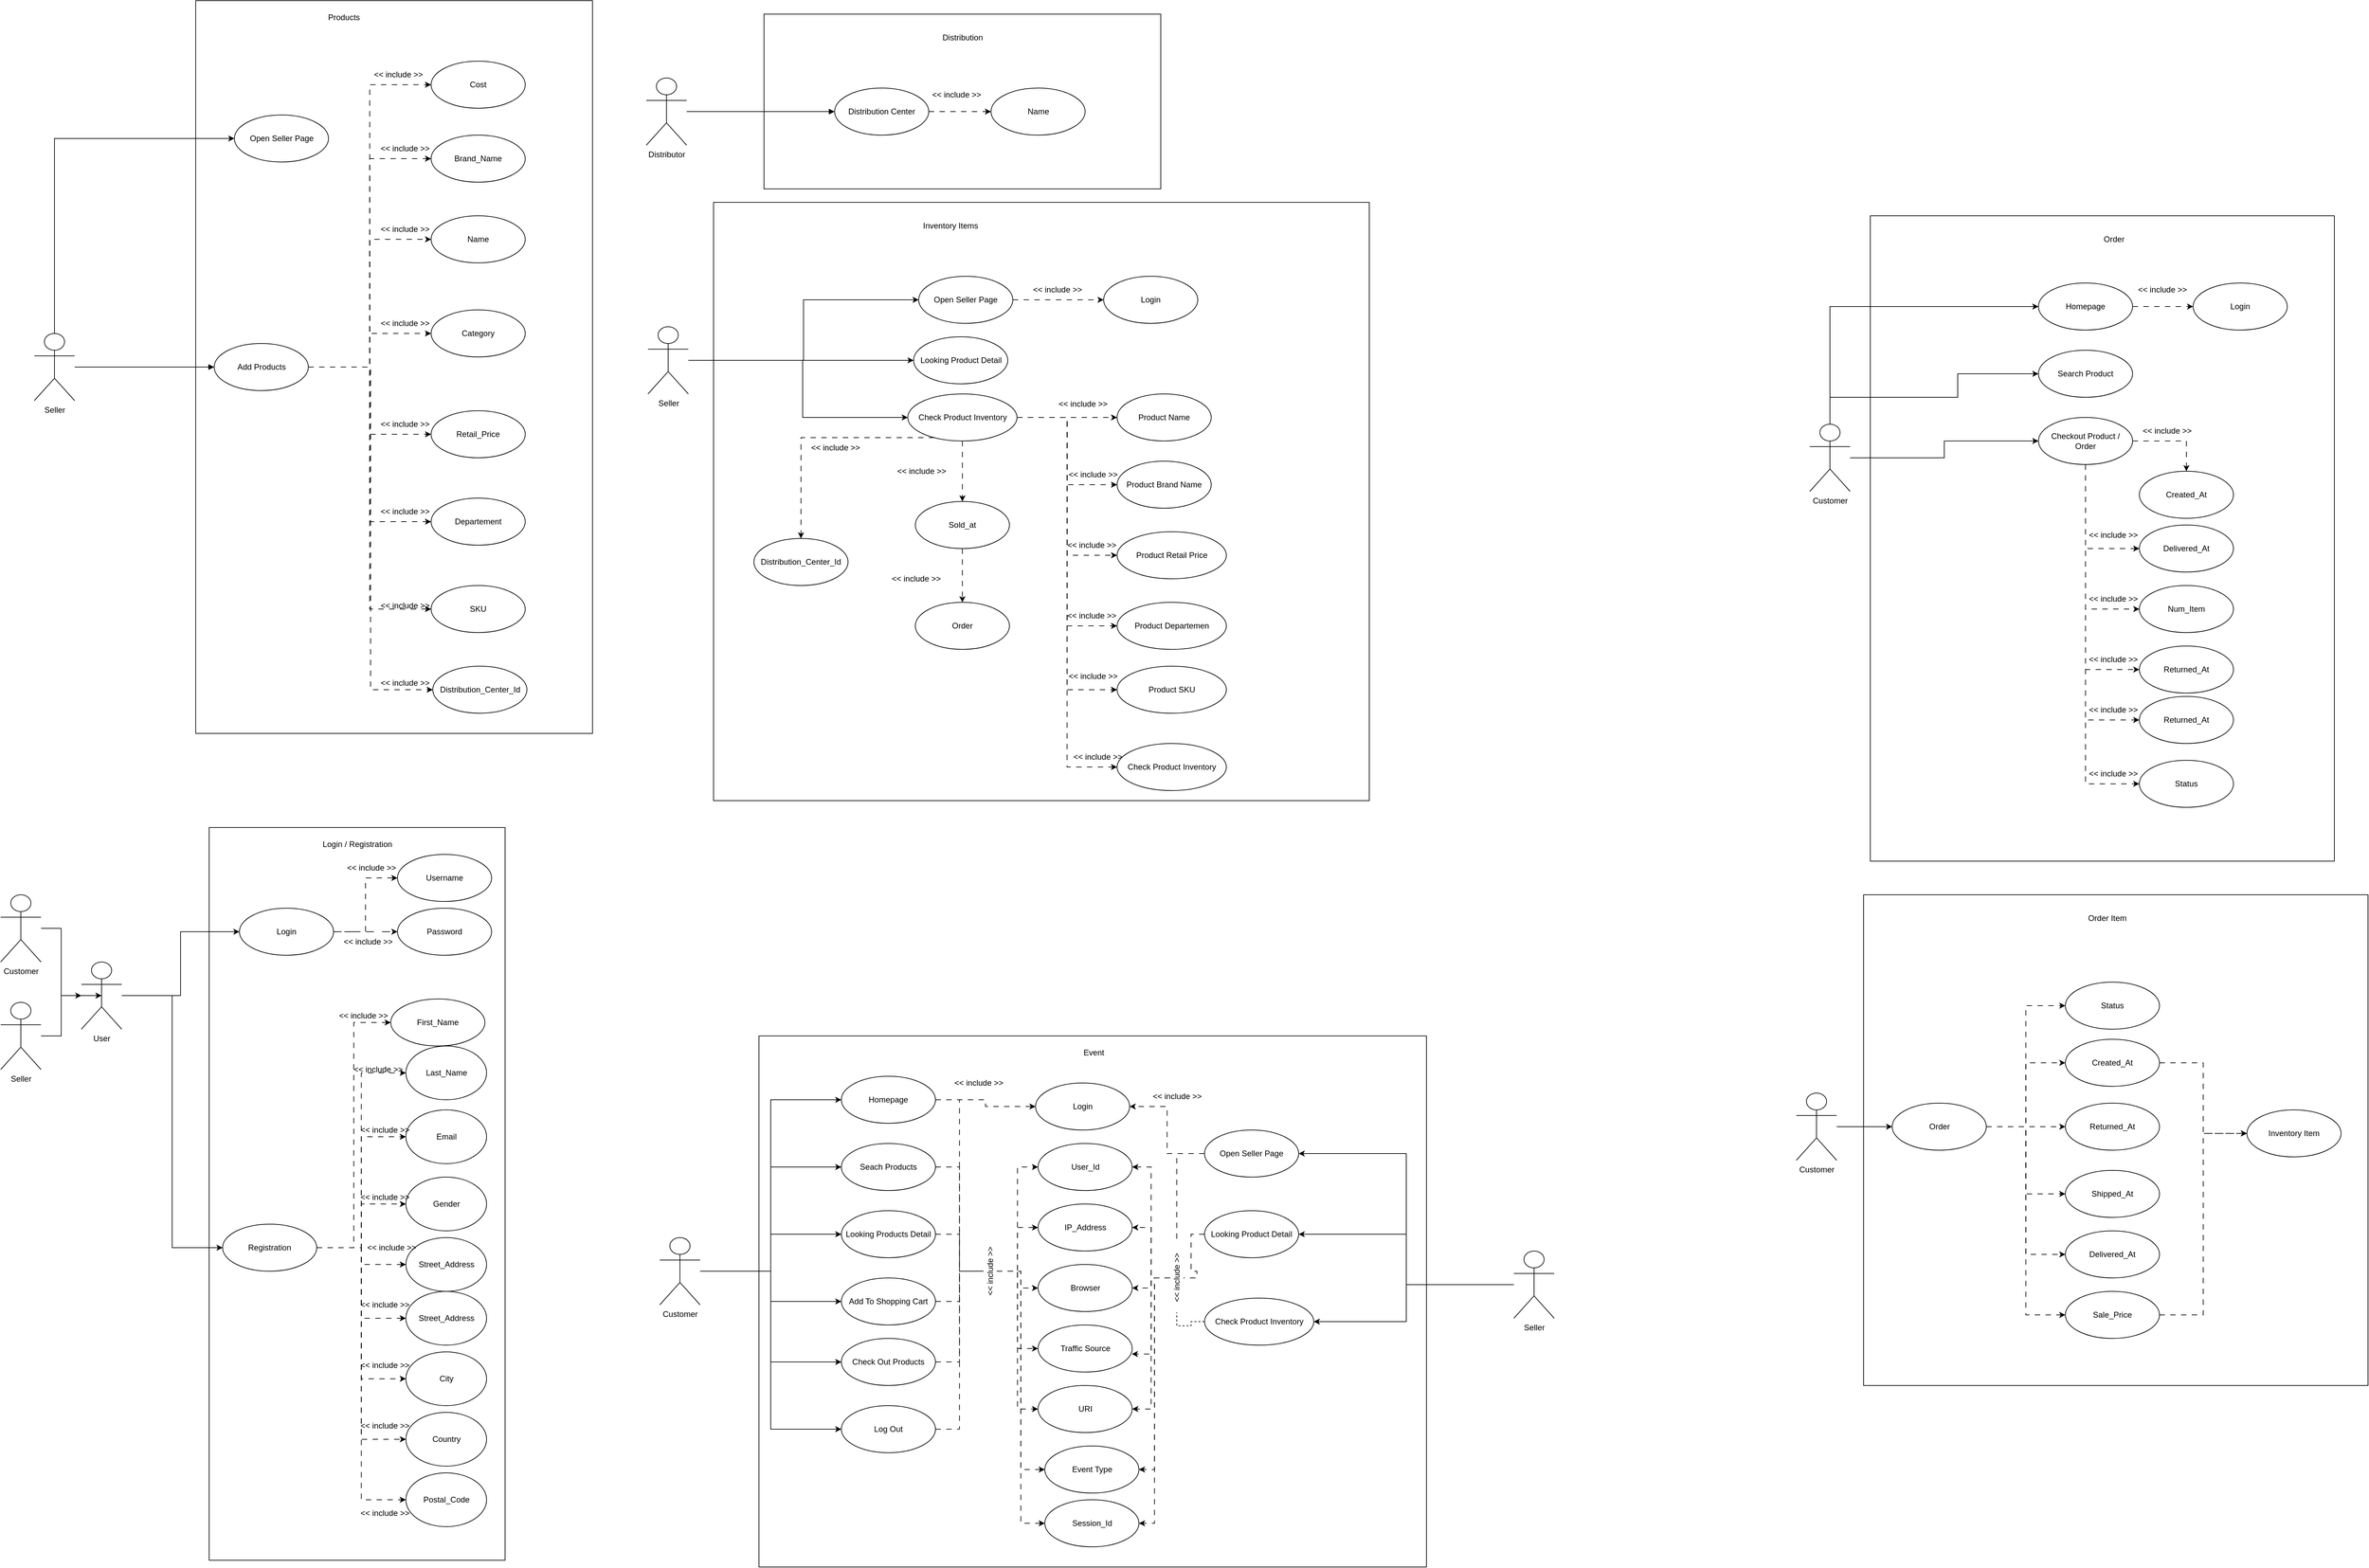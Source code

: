 <mxfile version="24.7.17">
  <diagram name="Page-1" id="zkoIdfZW4CY1T_tW_s7y">
    <mxGraphModel dx="1303" dy="3029" grid="1" gridSize="10" guides="1" tooltips="1" connect="1" arrows="1" fold="1" page="1" pageScale="1" pageWidth="850" pageHeight="1100" math="0" shadow="0">
      <root>
        <mxCell id="0" />
        <mxCell id="1" parent="0" />
        <mxCell id="ZgJ5rkqm4MpWhBZrzJL_-376" value="" style="html=1;whiteSpace=wrap;" vertex="1" parent="1">
          <mxGeometry x="2840" y="60" width="750" height="730" as="geometry" />
        </mxCell>
        <mxCell id="ZgJ5rkqm4MpWhBZrzJL_-46" value="Customer" style="shape=umlActor;verticalLabelPosition=bottom;verticalAlign=top;html=1;" vertex="1" parent="1">
          <mxGeometry x="70" y="60" width="60" height="100" as="geometry" />
        </mxCell>
        <mxCell id="ZgJ5rkqm4MpWhBZrzJL_-100" style="edgeStyle=orthogonalEdgeStyle;rounded=0;orthogonalLoop=1;jettySize=auto;html=1;" edge="1" parent="1" source="ZgJ5rkqm4MpWhBZrzJL_-50" target="ZgJ5rkqm4MpWhBZrzJL_-52">
          <mxGeometry relative="1" as="geometry" />
        </mxCell>
        <mxCell id="ZgJ5rkqm4MpWhBZrzJL_-50" value="Seller" style="shape=umlActor;verticalLabelPosition=bottom;verticalAlign=top;html=1;" vertex="1" parent="1">
          <mxGeometry x="70" y="220" width="60" height="100" as="geometry" />
        </mxCell>
        <mxCell id="ZgJ5rkqm4MpWhBZrzJL_-51" value="" style="html=1;whiteSpace=wrap;" vertex="1" parent="1">
          <mxGeometry x="380" y="-40" width="440" height="1090" as="geometry" />
        </mxCell>
        <mxCell id="ZgJ5rkqm4MpWhBZrzJL_-97" style="edgeStyle=orthogonalEdgeStyle;rounded=0;orthogonalLoop=1;jettySize=auto;html=1;entryX=0;entryY=0.5;entryDx=0;entryDy=0;" edge="1" parent="1" source="ZgJ5rkqm4MpWhBZrzJL_-52" target="ZgJ5rkqm4MpWhBZrzJL_-53">
          <mxGeometry relative="1" as="geometry" />
        </mxCell>
        <mxCell id="ZgJ5rkqm4MpWhBZrzJL_-98" style="edgeStyle=orthogonalEdgeStyle;rounded=0;orthogonalLoop=1;jettySize=auto;html=1;entryX=0;entryY=0.5;entryDx=0;entryDy=0;" edge="1" parent="1" source="ZgJ5rkqm4MpWhBZrzJL_-52" target="ZgJ5rkqm4MpWhBZrzJL_-64">
          <mxGeometry relative="1" as="geometry" />
        </mxCell>
        <mxCell id="ZgJ5rkqm4MpWhBZrzJL_-52" value="User" style="shape=umlActor;verticalLabelPosition=bottom;verticalAlign=top;html=1;" vertex="1" parent="1">
          <mxGeometry x="190" y="160" width="60" height="100" as="geometry" />
        </mxCell>
        <mxCell id="ZgJ5rkqm4MpWhBZrzJL_-58" value="" style="edgeStyle=orthogonalEdgeStyle;rounded=0;orthogonalLoop=1;jettySize=auto;html=1;entryX=0;entryY=0.5;entryDx=0;entryDy=0;dashed=1;dashPattern=8 8;" edge="1" parent="1" source="ZgJ5rkqm4MpWhBZrzJL_-53" target="ZgJ5rkqm4MpWhBZrzJL_-55">
          <mxGeometry relative="1" as="geometry" />
        </mxCell>
        <mxCell id="ZgJ5rkqm4MpWhBZrzJL_-60" value="" style="edgeStyle=orthogonalEdgeStyle;rounded=0;orthogonalLoop=1;jettySize=auto;html=1;entryX=0;entryY=0.5;entryDx=0;entryDy=0;dashed=1;dashPattern=12 12;" edge="1" parent="1" source="ZgJ5rkqm4MpWhBZrzJL_-53" target="ZgJ5rkqm4MpWhBZrzJL_-59">
          <mxGeometry relative="1" as="geometry">
            <Array as="points">
              <mxPoint x="620" y="115" />
              <mxPoint x="620" y="115" />
            </Array>
          </mxGeometry>
        </mxCell>
        <mxCell id="ZgJ5rkqm4MpWhBZrzJL_-53" value="Login" style="ellipse;whiteSpace=wrap;html=1;" vertex="1" parent="1">
          <mxGeometry x="425" y="80" width="140" height="70" as="geometry" />
        </mxCell>
        <mxCell id="ZgJ5rkqm4MpWhBZrzJL_-55" value="Username" style="ellipse;whiteSpace=wrap;html=1;" vertex="1" parent="1">
          <mxGeometry x="660" width="140" height="70" as="geometry" />
        </mxCell>
        <mxCell id="ZgJ5rkqm4MpWhBZrzJL_-59" value="Password" style="ellipse;whiteSpace=wrap;html=1;" vertex="1" parent="1">
          <mxGeometry x="660" y="80" width="140" height="70" as="geometry" />
        </mxCell>
        <mxCell id="ZgJ5rkqm4MpWhBZrzJL_-61" value="Login / Registration" style="text;html=1;align=center;verticalAlign=middle;whiteSpace=wrap;rounded=0;" vertex="1" parent="1">
          <mxGeometry x="527.5" y="-30" width="145" height="30" as="geometry" />
        </mxCell>
        <mxCell id="ZgJ5rkqm4MpWhBZrzJL_-62" value="&amp;lt;&amp;lt; include &amp;gt;&amp;gt;" style="text;html=1;align=center;verticalAlign=middle;whiteSpace=wrap;rounded=0;" vertex="1" parent="1">
          <mxGeometry x="570" y="10" width="102.5" height="20" as="geometry" />
        </mxCell>
        <mxCell id="ZgJ5rkqm4MpWhBZrzJL_-63" value="&amp;lt;&amp;lt; include &amp;gt;&amp;gt;" style="text;html=1;align=center;verticalAlign=middle;whiteSpace=wrap;rounded=0;" vertex="1" parent="1">
          <mxGeometry x="565" y="120" width="102.5" height="20" as="geometry" />
        </mxCell>
        <mxCell id="ZgJ5rkqm4MpWhBZrzJL_-78" style="edgeStyle=orthogonalEdgeStyle;rounded=0;orthogonalLoop=1;jettySize=auto;html=1;entryX=0;entryY=0.5;entryDx=0;entryDy=0;dashed=1;dashPattern=8 8;" edge="1" parent="1" source="ZgJ5rkqm4MpWhBZrzJL_-64" target="ZgJ5rkqm4MpWhBZrzJL_-70">
          <mxGeometry relative="1" as="geometry" />
        </mxCell>
        <mxCell id="ZgJ5rkqm4MpWhBZrzJL_-79" style="edgeStyle=orthogonalEdgeStyle;rounded=0;orthogonalLoop=1;jettySize=auto;html=1;entryX=0;entryY=0.5;entryDx=0;entryDy=0;dashed=1;dashPattern=8 8;" edge="1" parent="1" source="ZgJ5rkqm4MpWhBZrzJL_-64" target="ZgJ5rkqm4MpWhBZrzJL_-71">
          <mxGeometry relative="1" as="geometry" />
        </mxCell>
        <mxCell id="ZgJ5rkqm4MpWhBZrzJL_-81" style="edgeStyle=orthogonalEdgeStyle;rounded=0;orthogonalLoop=1;jettySize=auto;html=1;dashed=1;dashPattern=8 8;" edge="1" parent="1" source="ZgJ5rkqm4MpWhBZrzJL_-64" target="ZgJ5rkqm4MpWhBZrzJL_-73">
          <mxGeometry relative="1" as="geometry" />
        </mxCell>
        <mxCell id="ZgJ5rkqm4MpWhBZrzJL_-82" style="edgeStyle=orthogonalEdgeStyle;rounded=0;orthogonalLoop=1;jettySize=auto;html=1;entryX=0;entryY=0.5;entryDx=0;entryDy=0;dashed=1;dashPattern=8 8;" edge="1" parent="1" source="ZgJ5rkqm4MpWhBZrzJL_-64" target="ZgJ5rkqm4MpWhBZrzJL_-74">
          <mxGeometry relative="1" as="geometry" />
        </mxCell>
        <mxCell id="ZgJ5rkqm4MpWhBZrzJL_-83" style="edgeStyle=orthogonalEdgeStyle;rounded=0;orthogonalLoop=1;jettySize=auto;html=1;entryX=0;entryY=0.5;entryDx=0;entryDy=0;dashed=1;dashPattern=8 8;" edge="1" parent="1" source="ZgJ5rkqm4MpWhBZrzJL_-64" target="ZgJ5rkqm4MpWhBZrzJL_-75">
          <mxGeometry relative="1" as="geometry" />
        </mxCell>
        <mxCell id="ZgJ5rkqm4MpWhBZrzJL_-84" style="edgeStyle=orthogonalEdgeStyle;rounded=0;orthogonalLoop=1;jettySize=auto;html=1;entryX=0;entryY=0.5;entryDx=0;entryDy=0;dashed=1;dashPattern=8 8;" edge="1" parent="1" source="ZgJ5rkqm4MpWhBZrzJL_-64" target="ZgJ5rkqm4MpWhBZrzJL_-76">
          <mxGeometry relative="1" as="geometry" />
        </mxCell>
        <mxCell id="ZgJ5rkqm4MpWhBZrzJL_-85" style="edgeStyle=orthogonalEdgeStyle;rounded=0;orthogonalLoop=1;jettySize=auto;html=1;entryX=0;entryY=0.5;entryDx=0;entryDy=0;dashed=1;dashPattern=8 8;" edge="1" parent="1" source="ZgJ5rkqm4MpWhBZrzJL_-64" target="ZgJ5rkqm4MpWhBZrzJL_-77">
          <mxGeometry relative="1" as="geometry" />
        </mxCell>
        <mxCell id="ZgJ5rkqm4MpWhBZrzJL_-87" style="edgeStyle=orthogonalEdgeStyle;rounded=0;orthogonalLoop=1;jettySize=auto;html=1;entryX=0;entryY=0.5;entryDx=0;entryDy=0;dashed=1;dashPattern=8 8;" edge="1" parent="1" source="ZgJ5rkqm4MpWhBZrzJL_-64" target="ZgJ5rkqm4MpWhBZrzJL_-65">
          <mxGeometry relative="1" as="geometry" />
        </mxCell>
        <mxCell id="ZgJ5rkqm4MpWhBZrzJL_-99" style="edgeStyle=orthogonalEdgeStyle;rounded=0;orthogonalLoop=1;jettySize=auto;html=1;entryX=0;entryY=0.5;entryDx=0;entryDy=0;dashed=1;dashPattern=8 8;" edge="1" parent="1" source="ZgJ5rkqm4MpWhBZrzJL_-64" target="ZgJ5rkqm4MpWhBZrzJL_-72">
          <mxGeometry relative="1" as="geometry" />
        </mxCell>
        <mxCell id="ZgJ5rkqm4MpWhBZrzJL_-64" value="Registration" style="ellipse;whiteSpace=wrap;html=1;" vertex="1" parent="1">
          <mxGeometry x="400" y="550" width="140" height="70" as="geometry" />
        </mxCell>
        <mxCell id="ZgJ5rkqm4MpWhBZrzJL_-65" value="First_Name" style="ellipse;whiteSpace=wrap;html=1;" vertex="1" parent="1">
          <mxGeometry x="650" y="215" width="140" height="70" as="geometry" />
        </mxCell>
        <mxCell id="ZgJ5rkqm4MpWhBZrzJL_-70" value="Last_Name" style="ellipse;whiteSpace=wrap;html=1;" vertex="1" parent="1">
          <mxGeometry x="672.5" y="285" width="120" height="80" as="geometry" />
        </mxCell>
        <mxCell id="ZgJ5rkqm4MpWhBZrzJL_-71" value="Email" style="ellipse;whiteSpace=wrap;html=1;" vertex="1" parent="1">
          <mxGeometry x="672.5" y="380" width="120" height="80" as="geometry" />
        </mxCell>
        <mxCell id="ZgJ5rkqm4MpWhBZrzJL_-72" value="Gender" style="ellipse;whiteSpace=wrap;html=1;" vertex="1" parent="1">
          <mxGeometry x="672.5" y="480" width="120" height="80" as="geometry" />
        </mxCell>
        <mxCell id="ZgJ5rkqm4MpWhBZrzJL_-73" value="Street_Address" style="ellipse;whiteSpace=wrap;html=1;" vertex="1" parent="1">
          <mxGeometry x="672.5" y="570" width="120" height="80" as="geometry" />
        </mxCell>
        <mxCell id="ZgJ5rkqm4MpWhBZrzJL_-74" value="Street_Address" style="ellipse;whiteSpace=wrap;html=1;" vertex="1" parent="1">
          <mxGeometry x="672.5" y="650" width="120" height="80" as="geometry" />
        </mxCell>
        <mxCell id="ZgJ5rkqm4MpWhBZrzJL_-75" value="City" style="ellipse;whiteSpace=wrap;html=1;" vertex="1" parent="1">
          <mxGeometry x="672.5" y="740" width="120" height="80" as="geometry" />
        </mxCell>
        <mxCell id="ZgJ5rkqm4MpWhBZrzJL_-76" value="Country" style="ellipse;whiteSpace=wrap;html=1;" vertex="1" parent="1">
          <mxGeometry x="672.5" y="830" width="120" height="80" as="geometry" />
        </mxCell>
        <mxCell id="ZgJ5rkqm4MpWhBZrzJL_-77" value="Postal_Code" style="ellipse;whiteSpace=wrap;html=1;" vertex="1" parent="1">
          <mxGeometry x="672.5" y="920" width="120" height="80" as="geometry" />
        </mxCell>
        <mxCell id="ZgJ5rkqm4MpWhBZrzJL_-86" value="&amp;lt;&amp;lt; include &amp;gt;&amp;gt;" style="text;html=1;align=center;verticalAlign=middle;whiteSpace=wrap;rounded=0;" vertex="1" parent="1">
          <mxGeometry x="557.5" y="230" width="102.5" height="20" as="geometry" />
        </mxCell>
        <mxCell id="ZgJ5rkqm4MpWhBZrzJL_-88" value="&amp;lt;&amp;lt; include &amp;gt;&amp;gt;" style="text;html=1;align=center;verticalAlign=middle;whiteSpace=wrap;rounded=0;" vertex="1" parent="1">
          <mxGeometry x="580" y="310" width="102.5" height="20" as="geometry" />
        </mxCell>
        <mxCell id="ZgJ5rkqm4MpWhBZrzJL_-89" value="&amp;lt;&amp;lt; include &amp;gt;&amp;gt;" style="text;html=1;align=center;verticalAlign=middle;whiteSpace=wrap;rounded=0;" vertex="1" parent="1">
          <mxGeometry x="590" y="400" width="102.5" height="20" as="geometry" />
        </mxCell>
        <mxCell id="ZgJ5rkqm4MpWhBZrzJL_-90" value="&amp;lt;&amp;lt; include &amp;gt;&amp;gt;" style="text;html=1;align=center;verticalAlign=middle;whiteSpace=wrap;rounded=0;" vertex="1" parent="1">
          <mxGeometry x="590" y="500" width="102.5" height="20" as="geometry" />
        </mxCell>
        <mxCell id="ZgJ5rkqm4MpWhBZrzJL_-92" value="&amp;lt;&amp;lt; include &amp;gt;&amp;gt;" style="text;html=1;align=center;verticalAlign=middle;whiteSpace=wrap;rounded=0;" vertex="1" parent="1">
          <mxGeometry x="600" y="575" width="102.5" height="20" as="geometry" />
        </mxCell>
        <mxCell id="ZgJ5rkqm4MpWhBZrzJL_-93" value="&amp;lt;&amp;lt; include &amp;gt;&amp;gt;" style="text;html=1;align=center;verticalAlign=middle;whiteSpace=wrap;rounded=0;" vertex="1" parent="1">
          <mxGeometry x="590" y="660" width="102.5" height="20" as="geometry" />
        </mxCell>
        <mxCell id="ZgJ5rkqm4MpWhBZrzJL_-94" value="&amp;lt;&amp;lt; include &amp;gt;&amp;gt;" style="text;html=1;align=center;verticalAlign=middle;whiteSpace=wrap;rounded=0;" vertex="1" parent="1">
          <mxGeometry x="590" y="750" width="102.5" height="20" as="geometry" />
        </mxCell>
        <mxCell id="ZgJ5rkqm4MpWhBZrzJL_-95" value="&amp;lt;&amp;lt; include &amp;gt;&amp;gt;" style="text;html=1;align=center;verticalAlign=middle;whiteSpace=wrap;rounded=0;" vertex="1" parent="1">
          <mxGeometry x="590" y="840" width="102.5" height="20" as="geometry" />
        </mxCell>
        <mxCell id="ZgJ5rkqm4MpWhBZrzJL_-96" value="&amp;lt;&amp;lt; include &amp;gt;&amp;gt;" style="text;html=1;align=center;verticalAlign=middle;whiteSpace=wrap;rounded=0;" vertex="1" parent="1">
          <mxGeometry x="590" y="970" width="102.5" height="20" as="geometry" />
        </mxCell>
        <mxCell id="ZgJ5rkqm4MpWhBZrzJL_-101" style="edgeStyle=orthogonalEdgeStyle;rounded=0;orthogonalLoop=1;jettySize=auto;html=1;entryX=0.5;entryY=0.5;entryDx=0;entryDy=0;entryPerimeter=0;" edge="1" parent="1" source="ZgJ5rkqm4MpWhBZrzJL_-46" target="ZgJ5rkqm4MpWhBZrzJL_-52">
          <mxGeometry relative="1" as="geometry" />
        </mxCell>
        <mxCell id="ZgJ5rkqm4MpWhBZrzJL_-102" value="Seller" style="shape=umlActor;verticalLabelPosition=bottom;verticalAlign=top;html=1;" vertex="1" parent="1">
          <mxGeometry x="120" y="-775" width="60" height="100" as="geometry" />
        </mxCell>
        <mxCell id="ZgJ5rkqm4MpWhBZrzJL_-103" value="" style="html=1;whiteSpace=wrap;" vertex="1" parent="1">
          <mxGeometry x="360" y="-1270" width="590" height="1090" as="geometry" />
        </mxCell>
        <mxCell id="ZgJ5rkqm4MpWhBZrzJL_-104" value="Products" style="text;html=1;align=center;verticalAlign=middle;whiteSpace=wrap;rounded=0;" vertex="1" parent="1">
          <mxGeometry x="507.5" y="-1260" width="145" height="30" as="geometry" />
        </mxCell>
        <mxCell id="ZgJ5rkqm4MpWhBZrzJL_-114" style="edgeStyle=orthogonalEdgeStyle;rounded=0;orthogonalLoop=1;jettySize=auto;html=1;entryX=0;entryY=0.5;entryDx=0;entryDy=0;dashed=1;dashPattern=8 8;" edge="1" parent="1" source="ZgJ5rkqm4MpWhBZrzJL_-105" target="ZgJ5rkqm4MpWhBZrzJL_-106">
          <mxGeometry relative="1" as="geometry" />
        </mxCell>
        <mxCell id="ZgJ5rkqm4MpWhBZrzJL_-115" style="edgeStyle=orthogonalEdgeStyle;rounded=0;orthogonalLoop=1;jettySize=auto;html=1;entryX=0;entryY=0.5;entryDx=0;entryDy=0;dashed=1;dashPattern=8 8;" edge="1" parent="1" source="ZgJ5rkqm4MpWhBZrzJL_-105" target="ZgJ5rkqm4MpWhBZrzJL_-108">
          <mxGeometry relative="1" as="geometry" />
        </mxCell>
        <mxCell id="ZgJ5rkqm4MpWhBZrzJL_-116" style="edgeStyle=orthogonalEdgeStyle;rounded=0;orthogonalLoop=1;jettySize=auto;html=1;entryX=0;entryY=0.5;entryDx=0;entryDy=0;dashed=1;dashPattern=8 8;" edge="1" parent="1" source="ZgJ5rkqm4MpWhBZrzJL_-105" target="ZgJ5rkqm4MpWhBZrzJL_-109">
          <mxGeometry relative="1" as="geometry" />
        </mxCell>
        <mxCell id="ZgJ5rkqm4MpWhBZrzJL_-117" style="edgeStyle=orthogonalEdgeStyle;rounded=0;orthogonalLoop=1;jettySize=auto;html=1;entryX=0;entryY=0.5;entryDx=0;entryDy=0;dashed=1;dashPattern=8 8;" edge="1" parent="1" source="ZgJ5rkqm4MpWhBZrzJL_-105" target="ZgJ5rkqm4MpWhBZrzJL_-110">
          <mxGeometry relative="1" as="geometry" />
        </mxCell>
        <mxCell id="ZgJ5rkqm4MpWhBZrzJL_-118" style="edgeStyle=orthogonalEdgeStyle;rounded=0;orthogonalLoop=1;jettySize=auto;html=1;entryX=0;entryY=0.5;entryDx=0;entryDy=0;dashed=1;dashPattern=8 8;" edge="1" parent="1" source="ZgJ5rkqm4MpWhBZrzJL_-105" target="ZgJ5rkqm4MpWhBZrzJL_-111">
          <mxGeometry relative="1" as="geometry" />
        </mxCell>
        <mxCell id="ZgJ5rkqm4MpWhBZrzJL_-119" style="edgeStyle=orthogonalEdgeStyle;rounded=0;orthogonalLoop=1;jettySize=auto;html=1;entryX=0;entryY=0.5;entryDx=0;entryDy=0;dashed=1;dashPattern=8 8;" edge="1" parent="1" source="ZgJ5rkqm4MpWhBZrzJL_-105" target="ZgJ5rkqm4MpWhBZrzJL_-112">
          <mxGeometry relative="1" as="geometry" />
        </mxCell>
        <mxCell id="ZgJ5rkqm4MpWhBZrzJL_-120" style="edgeStyle=orthogonalEdgeStyle;rounded=0;orthogonalLoop=1;jettySize=auto;html=1;entryX=0;entryY=0.5;entryDx=0;entryDy=0;dashed=1;dashPattern=8 8;" edge="1" parent="1" source="ZgJ5rkqm4MpWhBZrzJL_-105" target="ZgJ5rkqm4MpWhBZrzJL_-113">
          <mxGeometry relative="1" as="geometry" />
        </mxCell>
        <mxCell id="ZgJ5rkqm4MpWhBZrzJL_-123" style="edgeStyle=orthogonalEdgeStyle;rounded=0;orthogonalLoop=1;jettySize=auto;html=1;endArrow=none;endFill=0;startArrow=block;startFill=1;" edge="1" parent="1" source="ZgJ5rkqm4MpWhBZrzJL_-105" target="ZgJ5rkqm4MpWhBZrzJL_-102">
          <mxGeometry relative="1" as="geometry" />
        </mxCell>
        <mxCell id="ZgJ5rkqm4MpWhBZrzJL_-386" style="edgeStyle=orthogonalEdgeStyle;rounded=0;orthogonalLoop=1;jettySize=auto;html=1;entryX=0;entryY=0.5;entryDx=0;entryDy=0;dashed=1;dashPattern=8 8;" edge="1" parent="1" source="ZgJ5rkqm4MpWhBZrzJL_-105" target="ZgJ5rkqm4MpWhBZrzJL_-385">
          <mxGeometry relative="1" as="geometry" />
        </mxCell>
        <mxCell id="ZgJ5rkqm4MpWhBZrzJL_-105" value="Add Products" style="ellipse;whiteSpace=wrap;html=1;" vertex="1" parent="1">
          <mxGeometry x="387.5" y="-760" width="140" height="70" as="geometry" />
        </mxCell>
        <mxCell id="ZgJ5rkqm4MpWhBZrzJL_-106" value="Cost" style="ellipse;whiteSpace=wrap;html=1;" vertex="1" parent="1">
          <mxGeometry x="710" y="-1180" width="140" height="70" as="geometry" />
        </mxCell>
        <mxCell id="ZgJ5rkqm4MpWhBZrzJL_-108" value="Brand_Name" style="ellipse;whiteSpace=wrap;html=1;" vertex="1" parent="1">
          <mxGeometry x="710" y="-1070" width="140" height="70" as="geometry" />
        </mxCell>
        <mxCell id="ZgJ5rkqm4MpWhBZrzJL_-109" value="Name" style="ellipse;whiteSpace=wrap;html=1;" vertex="1" parent="1">
          <mxGeometry x="710" y="-950" width="140" height="70" as="geometry" />
        </mxCell>
        <mxCell id="ZgJ5rkqm4MpWhBZrzJL_-110" value="Category" style="ellipse;whiteSpace=wrap;html=1;" vertex="1" parent="1">
          <mxGeometry x="710" y="-810" width="140" height="70" as="geometry" />
        </mxCell>
        <mxCell id="ZgJ5rkqm4MpWhBZrzJL_-111" value="Retail_Price" style="ellipse;whiteSpace=wrap;html=1;" vertex="1" parent="1">
          <mxGeometry x="710" y="-660" width="140" height="70" as="geometry" />
        </mxCell>
        <mxCell id="ZgJ5rkqm4MpWhBZrzJL_-112" value="Departement" style="ellipse;whiteSpace=wrap;html=1;" vertex="1" parent="1">
          <mxGeometry x="710" y="-530" width="140" height="70" as="geometry" />
        </mxCell>
        <mxCell id="ZgJ5rkqm4MpWhBZrzJL_-113" value="SKU" style="ellipse;whiteSpace=wrap;html=1;" vertex="1" parent="1">
          <mxGeometry x="710" y="-400" width="140" height="70" as="geometry" />
        </mxCell>
        <mxCell id="ZgJ5rkqm4MpWhBZrzJL_-124" value="&amp;lt;&amp;lt; include &amp;gt;&amp;gt;" style="text;html=1;align=center;verticalAlign=middle;whiteSpace=wrap;rounded=0;" vertex="1" parent="1">
          <mxGeometry x="610" y="-1170" width="102.5" height="20" as="geometry" />
        </mxCell>
        <mxCell id="ZgJ5rkqm4MpWhBZrzJL_-126" value="&amp;lt;&amp;lt; include &amp;gt;&amp;gt;" style="text;html=1;align=center;verticalAlign=middle;whiteSpace=wrap;rounded=0;" vertex="1" parent="1">
          <mxGeometry x="620" y="-1060" width="102.5" height="20" as="geometry" />
        </mxCell>
        <mxCell id="ZgJ5rkqm4MpWhBZrzJL_-127" value="&amp;lt;&amp;lt; include &amp;gt;&amp;gt;" style="text;html=1;align=center;verticalAlign=middle;whiteSpace=wrap;rounded=0;" vertex="1" parent="1">
          <mxGeometry x="620" y="-940" width="102.5" height="20" as="geometry" />
        </mxCell>
        <mxCell id="ZgJ5rkqm4MpWhBZrzJL_-128" value="&amp;lt;&amp;lt; include &amp;gt;&amp;gt;" style="text;html=1;align=center;verticalAlign=middle;whiteSpace=wrap;rounded=0;" vertex="1" parent="1">
          <mxGeometry x="620" y="-800" width="102.5" height="20" as="geometry" />
        </mxCell>
        <mxCell id="ZgJ5rkqm4MpWhBZrzJL_-129" value="&amp;lt;&amp;lt; include &amp;gt;&amp;gt;" style="text;html=1;align=center;verticalAlign=middle;whiteSpace=wrap;rounded=0;" vertex="1" parent="1">
          <mxGeometry x="620" y="-650" width="102.5" height="20" as="geometry" />
        </mxCell>
        <mxCell id="ZgJ5rkqm4MpWhBZrzJL_-130" value="&amp;lt;&amp;lt; include &amp;gt;&amp;gt;" style="text;html=1;align=center;verticalAlign=middle;whiteSpace=wrap;rounded=0;" vertex="1" parent="1">
          <mxGeometry x="620" y="-520" width="102.5" height="20" as="geometry" />
        </mxCell>
        <mxCell id="ZgJ5rkqm4MpWhBZrzJL_-131" value="&amp;lt;&amp;lt; include &amp;gt;&amp;gt;" style="text;html=1;align=center;verticalAlign=middle;whiteSpace=wrap;rounded=0;" vertex="1" parent="1">
          <mxGeometry x="620" y="-380" width="102.5" height="20" as="geometry" />
        </mxCell>
        <mxCell id="ZgJ5rkqm4MpWhBZrzJL_-132" value="Distributor" style="shape=umlActor;verticalLabelPosition=bottom;verticalAlign=top;html=1;" vertex="1" parent="1">
          <mxGeometry x="1030" y="-1155" width="60" height="100" as="geometry" />
        </mxCell>
        <mxCell id="ZgJ5rkqm4MpWhBZrzJL_-133" value="" style="html=1;whiteSpace=wrap;" vertex="1" parent="1">
          <mxGeometry x="1205" y="-1250" width="590" height="260" as="geometry" />
        </mxCell>
        <mxCell id="ZgJ5rkqm4MpWhBZrzJL_-136" value="" style="edgeStyle=orthogonalEdgeStyle;rounded=0;orthogonalLoop=1;jettySize=auto;html=1;dashed=1;dashPattern=8 8;" edge="1" parent="1" source="ZgJ5rkqm4MpWhBZrzJL_-134" target="ZgJ5rkqm4MpWhBZrzJL_-135">
          <mxGeometry relative="1" as="geometry" />
        </mxCell>
        <mxCell id="ZgJ5rkqm4MpWhBZrzJL_-138" style="edgeStyle=orthogonalEdgeStyle;rounded=0;orthogonalLoop=1;jettySize=auto;html=1;startArrow=block;startFill=1;endArrow=none;endFill=0;" edge="1" parent="1" source="ZgJ5rkqm4MpWhBZrzJL_-134" target="ZgJ5rkqm4MpWhBZrzJL_-132">
          <mxGeometry relative="1" as="geometry" />
        </mxCell>
        <mxCell id="ZgJ5rkqm4MpWhBZrzJL_-134" value="Distribution Center" style="ellipse;whiteSpace=wrap;html=1;" vertex="1" parent="1">
          <mxGeometry x="1310" y="-1140" width="140" height="70" as="geometry" />
        </mxCell>
        <mxCell id="ZgJ5rkqm4MpWhBZrzJL_-135" value="Name" style="ellipse;whiteSpace=wrap;html=1;" vertex="1" parent="1">
          <mxGeometry x="1542.5" y="-1140" width="140" height="70" as="geometry" />
        </mxCell>
        <mxCell id="ZgJ5rkqm4MpWhBZrzJL_-139" value="Distribution" style="text;html=1;align=center;verticalAlign=middle;whiteSpace=wrap;rounded=0;" vertex="1" parent="1">
          <mxGeometry x="1427.5" y="-1230" width="145" height="30" as="geometry" />
        </mxCell>
        <mxCell id="ZgJ5rkqm4MpWhBZrzJL_-140" value="&amp;lt;&amp;lt; include &amp;gt;&amp;gt;" style="text;html=1;align=center;verticalAlign=middle;whiteSpace=wrap;rounded=0;" vertex="1" parent="1">
          <mxGeometry x="1440" y="-1140" width="102.5" height="20" as="geometry" />
        </mxCell>
        <mxCell id="ZgJ5rkqm4MpWhBZrzJL_-144" value="" style="html=1;whiteSpace=wrap;" vertex="1" parent="1">
          <mxGeometry x="1130" y="-970" width="975" height="890" as="geometry" />
        </mxCell>
        <mxCell id="ZgJ5rkqm4MpWhBZrzJL_-153" style="edgeStyle=orthogonalEdgeStyle;rounded=0;orthogonalLoop=1;jettySize=auto;html=1;entryX=0;entryY=0.5;entryDx=0;entryDy=0;" edge="1" parent="1" source="ZgJ5rkqm4MpWhBZrzJL_-145" target="ZgJ5rkqm4MpWhBZrzJL_-146">
          <mxGeometry relative="1" as="geometry" />
        </mxCell>
        <mxCell id="ZgJ5rkqm4MpWhBZrzJL_-154" style="edgeStyle=orthogonalEdgeStyle;rounded=0;orthogonalLoop=1;jettySize=auto;html=1;entryX=0;entryY=0.5;entryDx=0;entryDy=0;" edge="1" parent="1" source="ZgJ5rkqm4MpWhBZrzJL_-145" target="ZgJ5rkqm4MpWhBZrzJL_-149">
          <mxGeometry relative="1" as="geometry" />
        </mxCell>
        <mxCell id="ZgJ5rkqm4MpWhBZrzJL_-155" style="edgeStyle=orthogonalEdgeStyle;rounded=0;orthogonalLoop=1;jettySize=auto;html=1;entryX=0;entryY=0.5;entryDx=0;entryDy=0;" edge="1" parent="1" source="ZgJ5rkqm4MpWhBZrzJL_-145" target="ZgJ5rkqm4MpWhBZrzJL_-151">
          <mxGeometry relative="1" as="geometry">
            <mxPoint x="1412.5" y="-650" as="targetPoint" />
            <Array as="points">
              <mxPoint x="1262.5" y="-735" />
              <mxPoint x="1262.5" y="-650" />
            </Array>
          </mxGeometry>
        </mxCell>
        <mxCell id="ZgJ5rkqm4MpWhBZrzJL_-145" value="Seller" style="shape=umlActor;verticalLabelPosition=bottom;verticalAlign=top;html=1;" vertex="1" parent="1">
          <mxGeometry x="1032.5" y="-785" width="60" height="100" as="geometry" />
        </mxCell>
        <mxCell id="ZgJ5rkqm4MpWhBZrzJL_-196" style="edgeStyle=orthogonalEdgeStyle;rounded=0;orthogonalLoop=1;jettySize=auto;html=1;entryX=0;entryY=0.5;entryDx=0;entryDy=0;dashed=1;dashPattern=8 8;" edge="1" parent="1" source="ZgJ5rkqm4MpWhBZrzJL_-146" target="ZgJ5rkqm4MpWhBZrzJL_-195">
          <mxGeometry relative="1" as="geometry" />
        </mxCell>
        <mxCell id="ZgJ5rkqm4MpWhBZrzJL_-146" value="Open Seller Page" style="ellipse;whiteSpace=wrap;html=1;" vertex="1" parent="1">
          <mxGeometry x="1435" y="-860" width="140" height="70" as="geometry" />
        </mxCell>
        <mxCell id="ZgJ5rkqm4MpWhBZrzJL_-147" value="Inventory Items" style="text;html=1;align=center;verticalAlign=middle;whiteSpace=wrap;rounded=0;" vertex="1" parent="1">
          <mxGeometry x="1410" y="-950" width="145" height="30" as="geometry" />
        </mxCell>
        <mxCell id="ZgJ5rkqm4MpWhBZrzJL_-149" value="Looking Product Detail" style="ellipse;whiteSpace=wrap;html=1;" vertex="1" parent="1">
          <mxGeometry x="1427.5" y="-770" width="140" height="70" as="geometry" />
        </mxCell>
        <mxCell id="ZgJ5rkqm4MpWhBZrzJL_-183" style="edgeStyle=orthogonalEdgeStyle;rounded=0;orthogonalLoop=1;jettySize=auto;html=1;entryX=0;entryY=0.5;entryDx=0;entryDy=0;dashed=1;dashPattern=8 8;" edge="1" parent="1" source="ZgJ5rkqm4MpWhBZrzJL_-151" target="ZgJ5rkqm4MpWhBZrzJL_-177">
          <mxGeometry relative="1" as="geometry" />
        </mxCell>
        <mxCell id="ZgJ5rkqm4MpWhBZrzJL_-184" style="edgeStyle=orthogonalEdgeStyle;rounded=0;orthogonalLoop=1;jettySize=auto;html=1;entryX=0;entryY=0.5;entryDx=0;entryDy=0;dashed=1;dashPattern=8 8;" edge="1" parent="1" source="ZgJ5rkqm4MpWhBZrzJL_-151" target="ZgJ5rkqm4MpWhBZrzJL_-178">
          <mxGeometry relative="1" as="geometry" />
        </mxCell>
        <mxCell id="ZgJ5rkqm4MpWhBZrzJL_-185" style="edgeStyle=orthogonalEdgeStyle;rounded=0;orthogonalLoop=1;jettySize=auto;html=1;entryX=0;entryY=0.5;entryDx=0;entryDy=0;dashed=1;dashPattern=8 8;" edge="1" parent="1" source="ZgJ5rkqm4MpWhBZrzJL_-151" target="ZgJ5rkqm4MpWhBZrzJL_-179">
          <mxGeometry relative="1" as="geometry" />
        </mxCell>
        <mxCell id="ZgJ5rkqm4MpWhBZrzJL_-186" style="edgeStyle=orthogonalEdgeStyle;rounded=0;orthogonalLoop=1;jettySize=auto;html=1;entryX=0;entryY=0.5;entryDx=0;entryDy=0;dashed=1;dashPattern=8 8;" edge="1" parent="1" source="ZgJ5rkqm4MpWhBZrzJL_-151" target="ZgJ5rkqm4MpWhBZrzJL_-180">
          <mxGeometry relative="1" as="geometry" />
        </mxCell>
        <mxCell id="ZgJ5rkqm4MpWhBZrzJL_-187" style="edgeStyle=orthogonalEdgeStyle;rounded=0;orthogonalLoop=1;jettySize=auto;html=1;entryX=0;entryY=0.5;entryDx=0;entryDy=0;dashed=1;dashPattern=8 8;" edge="1" parent="1" source="ZgJ5rkqm4MpWhBZrzJL_-151" target="ZgJ5rkqm4MpWhBZrzJL_-181">
          <mxGeometry relative="1" as="geometry" />
        </mxCell>
        <mxCell id="ZgJ5rkqm4MpWhBZrzJL_-188" style="edgeStyle=orthogonalEdgeStyle;rounded=0;orthogonalLoop=1;jettySize=auto;html=1;entryX=0;entryY=0.5;entryDx=0;entryDy=0;dashed=1;dashPattern=8 8;" edge="1" parent="1" source="ZgJ5rkqm4MpWhBZrzJL_-151" target="ZgJ5rkqm4MpWhBZrzJL_-182">
          <mxGeometry relative="1" as="geometry" />
        </mxCell>
        <mxCell id="ZgJ5rkqm4MpWhBZrzJL_-315" value="" style="edgeStyle=orthogonalEdgeStyle;rounded=0;orthogonalLoop=1;jettySize=auto;html=1;dashed=1;dashPattern=8 8;" edge="1" parent="1" source="ZgJ5rkqm4MpWhBZrzJL_-151" target="ZgJ5rkqm4MpWhBZrzJL_-314">
          <mxGeometry relative="1" as="geometry" />
        </mxCell>
        <mxCell id="ZgJ5rkqm4MpWhBZrzJL_-382" style="edgeStyle=orthogonalEdgeStyle;rounded=0;orthogonalLoop=1;jettySize=auto;html=1;entryX=0.5;entryY=0;entryDx=0;entryDy=0;dashed=1;dashPattern=8 8;" edge="1" parent="1" source="ZgJ5rkqm4MpWhBZrzJL_-151" target="ZgJ5rkqm4MpWhBZrzJL_-381">
          <mxGeometry relative="1" as="geometry">
            <Array as="points">
              <mxPoint x="1260" y="-620" />
            </Array>
          </mxGeometry>
        </mxCell>
        <mxCell id="ZgJ5rkqm4MpWhBZrzJL_-151" value="Check Product Inventory" style="ellipse;whiteSpace=wrap;html=1;" vertex="1" parent="1">
          <mxGeometry x="1418.75" y="-685" width="162.5" height="70" as="geometry" />
        </mxCell>
        <mxCell id="ZgJ5rkqm4MpWhBZrzJL_-159" style="edgeStyle=orthogonalEdgeStyle;rounded=0;orthogonalLoop=1;jettySize=auto;html=1;endArrow=none;endFill=0;startArrow=classic;startFill=1;" edge="1" parent="1" source="ZgJ5rkqm4MpWhBZrzJL_-157" target="ZgJ5rkqm4MpWhBZrzJL_-102">
          <mxGeometry relative="1" as="geometry" />
        </mxCell>
        <mxCell id="ZgJ5rkqm4MpWhBZrzJL_-157" value="Open Seller Page" style="ellipse;whiteSpace=wrap;html=1;" vertex="1" parent="1">
          <mxGeometry x="417.5" y="-1100" width="140" height="70" as="geometry" />
        </mxCell>
        <mxCell id="ZgJ5rkqm4MpWhBZrzJL_-160" value="" style="html=1;whiteSpace=wrap;" vertex="1" parent="1">
          <mxGeometry x="1197.5" y="270" width="992.5" height="790" as="geometry" />
        </mxCell>
        <mxCell id="ZgJ5rkqm4MpWhBZrzJL_-161" value="Event" style="text;html=1;align=center;verticalAlign=middle;whiteSpace=wrap;rounded=0;" vertex="1" parent="1">
          <mxGeometry x="1622.5" y="280" width="145" height="30" as="geometry" />
        </mxCell>
        <mxCell id="ZgJ5rkqm4MpWhBZrzJL_-171" style="edgeStyle=orthogonalEdgeStyle;rounded=0;orthogonalLoop=1;jettySize=auto;html=1;entryX=0;entryY=0.5;entryDx=0;entryDy=0;" edge="1" parent="1" source="ZgJ5rkqm4MpWhBZrzJL_-162" target="ZgJ5rkqm4MpWhBZrzJL_-163">
          <mxGeometry relative="1" as="geometry" />
        </mxCell>
        <mxCell id="ZgJ5rkqm4MpWhBZrzJL_-172" style="edgeStyle=orthogonalEdgeStyle;rounded=0;orthogonalLoop=1;jettySize=auto;html=1;entryX=0;entryY=0.5;entryDx=0;entryDy=0;" edge="1" parent="1" source="ZgJ5rkqm4MpWhBZrzJL_-162" target="ZgJ5rkqm4MpWhBZrzJL_-164">
          <mxGeometry relative="1" as="geometry" />
        </mxCell>
        <mxCell id="ZgJ5rkqm4MpWhBZrzJL_-173" style="edgeStyle=orthogonalEdgeStyle;rounded=0;orthogonalLoop=1;jettySize=auto;html=1;entryX=0;entryY=0.5;entryDx=0;entryDy=0;" edge="1" parent="1" source="ZgJ5rkqm4MpWhBZrzJL_-162" target="ZgJ5rkqm4MpWhBZrzJL_-165">
          <mxGeometry relative="1" as="geometry" />
        </mxCell>
        <mxCell id="ZgJ5rkqm4MpWhBZrzJL_-174" style="edgeStyle=orthogonalEdgeStyle;rounded=0;orthogonalLoop=1;jettySize=auto;html=1;entryX=0;entryY=0.5;entryDx=0;entryDy=0;" edge="1" parent="1" source="ZgJ5rkqm4MpWhBZrzJL_-162" target="ZgJ5rkqm4MpWhBZrzJL_-166">
          <mxGeometry relative="1" as="geometry" />
        </mxCell>
        <mxCell id="ZgJ5rkqm4MpWhBZrzJL_-175" style="edgeStyle=orthogonalEdgeStyle;rounded=0;orthogonalLoop=1;jettySize=auto;html=1;entryX=0;entryY=0.5;entryDx=0;entryDy=0;" edge="1" parent="1" source="ZgJ5rkqm4MpWhBZrzJL_-162" target="ZgJ5rkqm4MpWhBZrzJL_-167">
          <mxGeometry relative="1" as="geometry" />
        </mxCell>
        <mxCell id="ZgJ5rkqm4MpWhBZrzJL_-176" style="edgeStyle=orthogonalEdgeStyle;rounded=0;orthogonalLoop=1;jettySize=auto;html=1;entryX=0;entryY=0.5;entryDx=0;entryDy=0;" edge="1" parent="1" source="ZgJ5rkqm4MpWhBZrzJL_-162" target="ZgJ5rkqm4MpWhBZrzJL_-168">
          <mxGeometry relative="1" as="geometry" />
        </mxCell>
        <mxCell id="ZgJ5rkqm4MpWhBZrzJL_-162" value="Customer" style="shape=umlActor;verticalLabelPosition=bottom;verticalAlign=top;html=1;" vertex="1" parent="1">
          <mxGeometry x="1050" y="570" width="60" height="100" as="geometry" />
        </mxCell>
        <mxCell id="ZgJ5rkqm4MpWhBZrzJL_-240" style="edgeStyle=orthogonalEdgeStyle;rounded=0;orthogonalLoop=1;jettySize=auto;html=1;entryX=0;entryY=0.5;entryDx=0;entryDy=0;dashed=1;dashPattern=8 8;" edge="1" parent="1" source="ZgJ5rkqm4MpWhBZrzJL_-163" target="ZgJ5rkqm4MpWhBZrzJL_-198">
          <mxGeometry relative="1" as="geometry" />
        </mxCell>
        <mxCell id="ZgJ5rkqm4MpWhBZrzJL_-246" style="edgeStyle=orthogonalEdgeStyle;rounded=0;orthogonalLoop=1;jettySize=auto;html=1;entryX=0.5;entryY=0;entryDx=0;entryDy=0;dashed=1;dashPattern=8 8;endArrow=none;endFill=0;" edge="1" parent="1" source="ZgJ5rkqm4MpWhBZrzJL_-163" target="ZgJ5rkqm4MpWhBZrzJL_-244">
          <mxGeometry relative="1" as="geometry" />
        </mxCell>
        <mxCell id="ZgJ5rkqm4MpWhBZrzJL_-163" value="Homepage" style="ellipse;whiteSpace=wrap;html=1;" vertex="1" parent="1">
          <mxGeometry x="1320" y="330" width="140" height="70" as="geometry" />
        </mxCell>
        <mxCell id="ZgJ5rkqm4MpWhBZrzJL_-249" style="edgeStyle=orthogonalEdgeStyle;rounded=0;orthogonalLoop=1;jettySize=auto;html=1;entryX=0.5;entryY=0;entryDx=0;entryDy=0;dashed=1;dashPattern=8 8;endArrow=none;endFill=0;" edge="1" parent="1" source="ZgJ5rkqm4MpWhBZrzJL_-164" target="ZgJ5rkqm4MpWhBZrzJL_-244">
          <mxGeometry relative="1" as="geometry" />
        </mxCell>
        <mxCell id="ZgJ5rkqm4MpWhBZrzJL_-164" value="Seach Products" style="ellipse;whiteSpace=wrap;html=1;" vertex="1" parent="1">
          <mxGeometry x="1320" y="430" width="140" height="70" as="geometry" />
        </mxCell>
        <mxCell id="ZgJ5rkqm4MpWhBZrzJL_-250" style="edgeStyle=orthogonalEdgeStyle;rounded=0;orthogonalLoop=1;jettySize=auto;html=1;entryX=0.5;entryY=0;entryDx=0;entryDy=0;dashed=1;dashPattern=8 8;endArrow=none;endFill=0;" edge="1" parent="1" source="ZgJ5rkqm4MpWhBZrzJL_-165" target="ZgJ5rkqm4MpWhBZrzJL_-244">
          <mxGeometry relative="1" as="geometry" />
        </mxCell>
        <mxCell id="ZgJ5rkqm4MpWhBZrzJL_-165" value="Looking Products Detail" style="ellipse;whiteSpace=wrap;html=1;" vertex="1" parent="1">
          <mxGeometry x="1320" y="530" width="140" height="70" as="geometry" />
        </mxCell>
        <mxCell id="ZgJ5rkqm4MpWhBZrzJL_-251" style="edgeStyle=orthogonalEdgeStyle;rounded=0;orthogonalLoop=1;jettySize=auto;html=1;entryX=0.5;entryY=0;entryDx=0;entryDy=0;dashed=1;dashPattern=8 8;endArrow=none;endFill=0;" edge="1" parent="1" source="ZgJ5rkqm4MpWhBZrzJL_-166" target="ZgJ5rkqm4MpWhBZrzJL_-244">
          <mxGeometry relative="1" as="geometry" />
        </mxCell>
        <mxCell id="ZgJ5rkqm4MpWhBZrzJL_-166" value="Add To Shopping Cart" style="ellipse;whiteSpace=wrap;html=1;" vertex="1" parent="1">
          <mxGeometry x="1320" y="630" width="140" height="70" as="geometry" />
        </mxCell>
        <mxCell id="ZgJ5rkqm4MpWhBZrzJL_-252" style="edgeStyle=orthogonalEdgeStyle;rounded=0;orthogonalLoop=1;jettySize=auto;html=1;entryX=0.5;entryY=0;entryDx=0;entryDy=0;dashed=1;dashPattern=8 8;endArrow=none;endFill=0;" edge="1" parent="1" source="ZgJ5rkqm4MpWhBZrzJL_-167" target="ZgJ5rkqm4MpWhBZrzJL_-244">
          <mxGeometry relative="1" as="geometry" />
        </mxCell>
        <mxCell id="ZgJ5rkqm4MpWhBZrzJL_-167" value="Check Out Products" style="ellipse;whiteSpace=wrap;html=1;" vertex="1" parent="1">
          <mxGeometry x="1320" y="720" width="140" height="70" as="geometry" />
        </mxCell>
        <mxCell id="ZgJ5rkqm4MpWhBZrzJL_-253" style="edgeStyle=orthogonalEdgeStyle;rounded=0;orthogonalLoop=1;jettySize=auto;html=1;entryX=0.5;entryY=0;entryDx=0;entryDy=0;dashed=1;dashPattern=8 8;endArrow=none;endFill=0;" edge="1" parent="1" source="ZgJ5rkqm4MpWhBZrzJL_-168" target="ZgJ5rkqm4MpWhBZrzJL_-244">
          <mxGeometry relative="1" as="geometry" />
        </mxCell>
        <mxCell id="ZgJ5rkqm4MpWhBZrzJL_-168" value="Log Out" style="ellipse;whiteSpace=wrap;html=1;" vertex="1" parent="1">
          <mxGeometry x="1320" y="820" width="140" height="70" as="geometry" />
        </mxCell>
        <mxCell id="ZgJ5rkqm4MpWhBZrzJL_-177" value="Product Name" style="ellipse;whiteSpace=wrap;html=1;" vertex="1" parent="1">
          <mxGeometry x="1730" y="-685" width="140" height="70" as="geometry" />
        </mxCell>
        <mxCell id="ZgJ5rkqm4MpWhBZrzJL_-178" value="Product Brand Name" style="ellipse;whiteSpace=wrap;html=1;" vertex="1" parent="1">
          <mxGeometry x="1730" y="-585" width="140" height="70" as="geometry" />
        </mxCell>
        <mxCell id="ZgJ5rkqm4MpWhBZrzJL_-179" value="Product Retail Price" style="ellipse;whiteSpace=wrap;html=1;" vertex="1" parent="1">
          <mxGeometry x="1730" y="-480" width="162.5" height="70" as="geometry" />
        </mxCell>
        <mxCell id="ZgJ5rkqm4MpWhBZrzJL_-180" value="Product Departemen" style="ellipse;whiteSpace=wrap;html=1;" vertex="1" parent="1">
          <mxGeometry x="1730" y="-375" width="162.5" height="70" as="geometry" />
        </mxCell>
        <mxCell id="ZgJ5rkqm4MpWhBZrzJL_-181" value="Product SKU" style="ellipse;whiteSpace=wrap;html=1;" vertex="1" parent="1">
          <mxGeometry x="1730" y="-280" width="162.5" height="70" as="geometry" />
        </mxCell>
        <mxCell id="ZgJ5rkqm4MpWhBZrzJL_-182" value="Check Product Inventory" style="ellipse;whiteSpace=wrap;html=1;" vertex="1" parent="1">
          <mxGeometry x="1730" y="-165" width="162.5" height="70" as="geometry" />
        </mxCell>
        <mxCell id="ZgJ5rkqm4MpWhBZrzJL_-189" value="&amp;lt;&amp;lt; include &amp;gt;&amp;gt;" style="text;html=1;align=center;verticalAlign=middle;whiteSpace=wrap;rounded=0;" vertex="1" parent="1">
          <mxGeometry x="1627.5" y="-680" width="102.5" height="20" as="geometry" />
        </mxCell>
        <mxCell id="ZgJ5rkqm4MpWhBZrzJL_-190" value="&amp;lt;&amp;lt; include &amp;gt;&amp;gt;" style="text;html=1;align=center;verticalAlign=middle;whiteSpace=wrap;rounded=0;" vertex="1" parent="1">
          <mxGeometry x="1642.5" y="-575" width="102.5" height="20" as="geometry" />
        </mxCell>
        <mxCell id="ZgJ5rkqm4MpWhBZrzJL_-191" value="&amp;lt;&amp;lt; include &amp;gt;&amp;gt;" style="text;html=1;align=center;verticalAlign=middle;whiteSpace=wrap;rounded=0;" vertex="1" parent="1">
          <mxGeometry x="1641.25" y="-470" width="102.5" height="20" as="geometry" />
        </mxCell>
        <mxCell id="ZgJ5rkqm4MpWhBZrzJL_-192" value="&amp;lt;&amp;lt; include &amp;gt;&amp;gt;" style="text;html=1;align=center;verticalAlign=middle;whiteSpace=wrap;rounded=0;" vertex="1" parent="1">
          <mxGeometry x="1641.25" y="-365" width="102.5" height="20" as="geometry" />
        </mxCell>
        <mxCell id="ZgJ5rkqm4MpWhBZrzJL_-193" value="&amp;lt;&amp;lt; include &amp;gt;&amp;gt;" style="text;html=1;align=center;verticalAlign=middle;whiteSpace=wrap;rounded=0;" vertex="1" parent="1">
          <mxGeometry x="1642.5" y="-275" width="102.5" height="20" as="geometry" />
        </mxCell>
        <mxCell id="ZgJ5rkqm4MpWhBZrzJL_-194" value="&amp;lt;&amp;lt; include &amp;gt;&amp;gt;" style="text;html=1;align=center;verticalAlign=middle;whiteSpace=wrap;rounded=0;" vertex="1" parent="1">
          <mxGeometry x="1650" y="-155" width="102.5" height="20" as="geometry" />
        </mxCell>
        <mxCell id="ZgJ5rkqm4MpWhBZrzJL_-195" value="Login" style="ellipse;whiteSpace=wrap;html=1;" vertex="1" parent="1">
          <mxGeometry x="1710" y="-860" width="140" height="70" as="geometry" />
        </mxCell>
        <mxCell id="ZgJ5rkqm4MpWhBZrzJL_-197" value="&amp;lt;&amp;lt; include &amp;gt;&amp;gt;" style="text;html=1;align=center;verticalAlign=middle;whiteSpace=wrap;rounded=0;" vertex="1" parent="1">
          <mxGeometry x="1590" y="-850" width="102.5" height="20" as="geometry" />
        </mxCell>
        <mxCell id="ZgJ5rkqm4MpWhBZrzJL_-198" value="Login" style="ellipse;whiteSpace=wrap;html=1;" vertex="1" parent="1">
          <mxGeometry x="1608.75" y="340" width="140" height="70" as="geometry" />
        </mxCell>
        <mxCell id="ZgJ5rkqm4MpWhBZrzJL_-199" style="edgeStyle=orthogonalEdgeStyle;rounded=0;orthogonalLoop=1;jettySize=auto;html=1;entryX=1;entryY=0.5;entryDx=0;entryDy=0;" edge="1" parent="1" source="ZgJ5rkqm4MpWhBZrzJL_-202" target="ZgJ5rkqm4MpWhBZrzJL_-203">
          <mxGeometry relative="1" as="geometry" />
        </mxCell>
        <mxCell id="ZgJ5rkqm4MpWhBZrzJL_-200" style="edgeStyle=orthogonalEdgeStyle;rounded=0;orthogonalLoop=1;jettySize=auto;html=1;entryX=1;entryY=0.5;entryDx=0;entryDy=0;" edge="1" parent="1" source="ZgJ5rkqm4MpWhBZrzJL_-202" target="ZgJ5rkqm4MpWhBZrzJL_-204">
          <mxGeometry relative="1" as="geometry" />
        </mxCell>
        <mxCell id="ZgJ5rkqm4MpWhBZrzJL_-206" style="edgeStyle=orthogonalEdgeStyle;rounded=0;orthogonalLoop=1;jettySize=auto;html=1;entryX=1;entryY=0.5;entryDx=0;entryDy=0;" edge="1" parent="1" source="ZgJ5rkqm4MpWhBZrzJL_-202" target="ZgJ5rkqm4MpWhBZrzJL_-205">
          <mxGeometry relative="1" as="geometry">
            <Array as="points">
              <mxPoint x="2160" y="640" />
              <mxPoint x="2160" y="695" />
            </Array>
          </mxGeometry>
        </mxCell>
        <mxCell id="ZgJ5rkqm4MpWhBZrzJL_-202" value="Seller" style="shape=umlActor;verticalLabelPosition=bottom;verticalAlign=top;html=1;" vertex="1" parent="1">
          <mxGeometry x="2320" y="590" width="60" height="100" as="geometry" />
        </mxCell>
        <mxCell id="ZgJ5rkqm4MpWhBZrzJL_-241" style="edgeStyle=orthogonalEdgeStyle;rounded=0;orthogonalLoop=1;jettySize=auto;html=1;dashed=1;dashPattern=8 8;" edge="1" parent="1" source="ZgJ5rkqm4MpWhBZrzJL_-203" target="ZgJ5rkqm4MpWhBZrzJL_-198">
          <mxGeometry relative="1" as="geometry" />
        </mxCell>
        <mxCell id="ZgJ5rkqm4MpWhBZrzJL_-263" style="edgeStyle=orthogonalEdgeStyle;rounded=0;orthogonalLoop=1;jettySize=auto;html=1;endArrow=none;endFill=0;dashed=1;dashPattern=8 8;" edge="1" parent="1" source="ZgJ5rkqm4MpWhBZrzJL_-203" target="ZgJ5rkqm4MpWhBZrzJL_-245">
          <mxGeometry relative="1" as="geometry" />
        </mxCell>
        <mxCell id="ZgJ5rkqm4MpWhBZrzJL_-203" value="Open Seller Page" style="ellipse;whiteSpace=wrap;html=1;" vertex="1" parent="1">
          <mxGeometry x="1860" y="410" width="140" height="70" as="geometry" />
        </mxCell>
        <mxCell id="ZgJ5rkqm4MpWhBZrzJL_-264" style="edgeStyle=orthogonalEdgeStyle;rounded=0;orthogonalLoop=1;jettySize=auto;html=1;endArrow=none;endFill=0;dashed=1;dashPattern=8 8;" edge="1" parent="1" source="ZgJ5rkqm4MpWhBZrzJL_-204" target="ZgJ5rkqm4MpWhBZrzJL_-245">
          <mxGeometry relative="1" as="geometry" />
        </mxCell>
        <mxCell id="ZgJ5rkqm4MpWhBZrzJL_-204" value="Looking Product Detail" style="ellipse;whiteSpace=wrap;html=1;" vertex="1" parent="1">
          <mxGeometry x="1860" y="530" width="140" height="70" as="geometry" />
        </mxCell>
        <mxCell id="ZgJ5rkqm4MpWhBZrzJL_-265" style="edgeStyle=orthogonalEdgeStyle;rounded=0;orthogonalLoop=1;jettySize=auto;html=1;entryX=0;entryY=0.5;entryDx=0;entryDy=0;endArrow=none;endFill=0;dashed=1;" edge="1" parent="1" source="ZgJ5rkqm4MpWhBZrzJL_-205" target="ZgJ5rkqm4MpWhBZrzJL_-245">
          <mxGeometry relative="1" as="geometry" />
        </mxCell>
        <mxCell id="ZgJ5rkqm4MpWhBZrzJL_-205" value="Check Product Inventory" style="ellipse;whiteSpace=wrap;html=1;" vertex="1" parent="1">
          <mxGeometry x="1860" y="660" width="162.5" height="70" as="geometry" />
        </mxCell>
        <mxCell id="ZgJ5rkqm4MpWhBZrzJL_-209" value="User_Id" style="ellipse;whiteSpace=wrap;html=1;" vertex="1" parent="1">
          <mxGeometry x="1612.5" y="430" width="140" height="70" as="geometry" />
        </mxCell>
        <mxCell id="ZgJ5rkqm4MpWhBZrzJL_-210" value="IP_Address" style="ellipse;whiteSpace=wrap;html=1;" vertex="1" parent="1">
          <mxGeometry x="1612.5" y="520" width="140" height="70" as="geometry" />
        </mxCell>
        <mxCell id="ZgJ5rkqm4MpWhBZrzJL_-211" value="Browser" style="ellipse;whiteSpace=wrap;html=1;" vertex="1" parent="1">
          <mxGeometry x="1612.5" y="610" width="140" height="70" as="geometry" />
        </mxCell>
        <mxCell id="ZgJ5rkqm4MpWhBZrzJL_-212" value="Traffic Source" style="ellipse;whiteSpace=wrap;html=1;" vertex="1" parent="1">
          <mxGeometry x="1612.5" y="700" width="140" height="70" as="geometry" />
        </mxCell>
        <mxCell id="ZgJ5rkqm4MpWhBZrzJL_-213" value="URI" style="ellipse;whiteSpace=wrap;html=1;" vertex="1" parent="1">
          <mxGeometry x="1612.5" y="790" width="140" height="70" as="geometry" />
        </mxCell>
        <mxCell id="ZgJ5rkqm4MpWhBZrzJL_-214" value="Event Type" style="ellipse;whiteSpace=wrap;html=1;" vertex="1" parent="1">
          <mxGeometry x="1622.5" y="880" width="140" height="70" as="geometry" />
        </mxCell>
        <mxCell id="ZgJ5rkqm4MpWhBZrzJL_-242" value="&amp;lt;&amp;lt; include &amp;gt;&amp;gt;" style="text;html=1;align=center;verticalAlign=middle;whiteSpace=wrap;rounded=0;" vertex="1" parent="1">
          <mxGeometry x="1472.5" y="330" width="102.5" height="20" as="geometry" />
        </mxCell>
        <mxCell id="ZgJ5rkqm4MpWhBZrzJL_-243" value="&amp;lt;&amp;lt; include &amp;gt;&amp;gt;" style="text;html=1;align=center;verticalAlign=middle;whiteSpace=wrap;rounded=0;" vertex="1" parent="1">
          <mxGeometry x="1767.5" y="350" width="102.5" height="20" as="geometry" />
        </mxCell>
        <mxCell id="ZgJ5rkqm4MpWhBZrzJL_-254" style="edgeStyle=orthogonalEdgeStyle;rounded=0;orthogonalLoop=1;jettySize=auto;html=1;entryX=0;entryY=0.5;entryDx=0;entryDy=0;dashed=1;dashPattern=8 8;" edge="1" parent="1" source="ZgJ5rkqm4MpWhBZrzJL_-244" target="ZgJ5rkqm4MpWhBZrzJL_-209">
          <mxGeometry relative="1" as="geometry" />
        </mxCell>
        <mxCell id="ZgJ5rkqm4MpWhBZrzJL_-255" style="edgeStyle=orthogonalEdgeStyle;rounded=0;orthogonalLoop=1;jettySize=auto;html=1;dashed=1;dashPattern=8 8;" edge="1" parent="1" source="ZgJ5rkqm4MpWhBZrzJL_-244" target="ZgJ5rkqm4MpWhBZrzJL_-210">
          <mxGeometry relative="1" as="geometry" />
        </mxCell>
        <mxCell id="ZgJ5rkqm4MpWhBZrzJL_-256" style="edgeStyle=orthogonalEdgeStyle;rounded=0;orthogonalLoop=1;jettySize=auto;html=1;dashed=1;dashPattern=8 8;" edge="1" parent="1" source="ZgJ5rkqm4MpWhBZrzJL_-244" target="ZgJ5rkqm4MpWhBZrzJL_-211">
          <mxGeometry relative="1" as="geometry" />
        </mxCell>
        <mxCell id="ZgJ5rkqm4MpWhBZrzJL_-257" style="edgeStyle=orthogonalEdgeStyle;rounded=0;orthogonalLoop=1;jettySize=auto;html=1;entryX=0;entryY=0.5;entryDx=0;entryDy=0;dashed=1;dashPattern=8 8;" edge="1" parent="1" source="ZgJ5rkqm4MpWhBZrzJL_-244" target="ZgJ5rkqm4MpWhBZrzJL_-212">
          <mxGeometry relative="1" as="geometry" />
        </mxCell>
        <mxCell id="ZgJ5rkqm4MpWhBZrzJL_-258" style="edgeStyle=orthogonalEdgeStyle;rounded=0;orthogonalLoop=1;jettySize=auto;html=1;entryX=0;entryY=0.5;entryDx=0;entryDy=0;dashed=1;dashPattern=8 8;" edge="1" parent="1" source="ZgJ5rkqm4MpWhBZrzJL_-244" target="ZgJ5rkqm4MpWhBZrzJL_-213">
          <mxGeometry relative="1" as="geometry" />
        </mxCell>
        <mxCell id="ZgJ5rkqm4MpWhBZrzJL_-259" style="edgeStyle=orthogonalEdgeStyle;rounded=0;orthogonalLoop=1;jettySize=auto;html=1;entryX=0;entryY=0.5;entryDx=0;entryDy=0;dashed=1;dashPattern=8 8;" edge="1" parent="1" source="ZgJ5rkqm4MpWhBZrzJL_-244" target="ZgJ5rkqm4MpWhBZrzJL_-214">
          <mxGeometry relative="1" as="geometry" />
        </mxCell>
        <mxCell id="ZgJ5rkqm4MpWhBZrzJL_-390" style="edgeStyle=orthogonalEdgeStyle;rounded=0;orthogonalLoop=1;jettySize=auto;html=1;entryX=0;entryY=0.5;entryDx=0;entryDy=0;dashed=1;dashPattern=8 8;" edge="1" parent="1" source="ZgJ5rkqm4MpWhBZrzJL_-244" target="ZgJ5rkqm4MpWhBZrzJL_-389">
          <mxGeometry relative="1" as="geometry" />
        </mxCell>
        <mxCell id="ZgJ5rkqm4MpWhBZrzJL_-244" value="&amp;lt;&amp;lt; include &amp;gt;&amp;gt;" style="text;html=1;align=center;verticalAlign=middle;whiteSpace=wrap;rounded=0;rotation=-90;" vertex="1" parent="1">
          <mxGeometry x="1490" y="610" width="102.5" height="20" as="geometry" />
        </mxCell>
        <mxCell id="ZgJ5rkqm4MpWhBZrzJL_-266" style="edgeStyle=orthogonalEdgeStyle;rounded=0;orthogonalLoop=1;jettySize=auto;html=1;entryX=1;entryY=0.5;entryDx=0;entryDy=0;dashed=1;dashPattern=8 8;" edge="1" parent="1" source="ZgJ5rkqm4MpWhBZrzJL_-245" target="ZgJ5rkqm4MpWhBZrzJL_-209">
          <mxGeometry relative="1" as="geometry" />
        </mxCell>
        <mxCell id="ZgJ5rkqm4MpWhBZrzJL_-268" style="edgeStyle=orthogonalEdgeStyle;rounded=0;orthogonalLoop=1;jettySize=auto;html=1;entryX=1;entryY=0.5;entryDx=0;entryDy=0;dashed=1;dashPattern=8 8;" edge="1" parent="1" source="ZgJ5rkqm4MpWhBZrzJL_-245" target="ZgJ5rkqm4MpWhBZrzJL_-210">
          <mxGeometry relative="1" as="geometry" />
        </mxCell>
        <mxCell id="ZgJ5rkqm4MpWhBZrzJL_-269" style="edgeStyle=orthogonalEdgeStyle;rounded=0;orthogonalLoop=1;jettySize=auto;html=1;entryX=1;entryY=0.5;entryDx=0;entryDy=0;dashed=1;dashPattern=8 8;" edge="1" parent="1" source="ZgJ5rkqm4MpWhBZrzJL_-245" target="ZgJ5rkqm4MpWhBZrzJL_-211">
          <mxGeometry relative="1" as="geometry" />
        </mxCell>
        <mxCell id="ZgJ5rkqm4MpWhBZrzJL_-271" style="edgeStyle=orthogonalEdgeStyle;rounded=0;orthogonalLoop=1;jettySize=auto;html=1;entryX=1;entryY=0.5;entryDx=0;entryDy=0;dashed=1;dashPattern=8 8;" edge="1" parent="1" source="ZgJ5rkqm4MpWhBZrzJL_-245" target="ZgJ5rkqm4MpWhBZrzJL_-213">
          <mxGeometry relative="1" as="geometry" />
        </mxCell>
        <mxCell id="ZgJ5rkqm4MpWhBZrzJL_-272" style="edgeStyle=orthogonalEdgeStyle;rounded=0;orthogonalLoop=1;jettySize=auto;html=1;entryX=1;entryY=0.5;entryDx=0;entryDy=0;dashed=1;dashPattern=8 8;" edge="1" parent="1" source="ZgJ5rkqm4MpWhBZrzJL_-245" target="ZgJ5rkqm4MpWhBZrzJL_-214">
          <mxGeometry relative="1" as="geometry" />
        </mxCell>
        <mxCell id="ZgJ5rkqm4MpWhBZrzJL_-391" style="edgeStyle=orthogonalEdgeStyle;rounded=0;orthogonalLoop=1;jettySize=auto;html=1;entryX=1;entryY=0.5;entryDx=0;entryDy=0;dashed=1;dashPattern=8 8;" edge="1" parent="1" source="ZgJ5rkqm4MpWhBZrzJL_-245" target="ZgJ5rkqm4MpWhBZrzJL_-389">
          <mxGeometry relative="1" as="geometry" />
        </mxCell>
        <mxCell id="ZgJ5rkqm4MpWhBZrzJL_-245" value="&amp;lt;&amp;lt; include &amp;gt;&amp;gt;" style="text;html=1;align=center;verticalAlign=middle;whiteSpace=wrap;rounded=0;rotation=-90;" vertex="1" parent="1">
          <mxGeometry x="1767.5" y="620" width="102.5" height="20" as="geometry" />
        </mxCell>
        <mxCell id="ZgJ5rkqm4MpWhBZrzJL_-270" style="edgeStyle=orthogonalEdgeStyle;rounded=0;orthogonalLoop=1;jettySize=auto;html=1;entryX=0.996;entryY=0.617;entryDx=0;entryDy=0;entryPerimeter=0;dashed=1;dashPattern=8 8;" edge="1" parent="1" source="ZgJ5rkqm4MpWhBZrzJL_-245" target="ZgJ5rkqm4MpWhBZrzJL_-212">
          <mxGeometry relative="1" as="geometry" />
        </mxCell>
        <mxCell id="ZgJ5rkqm4MpWhBZrzJL_-273" value="Customer" style="shape=umlActor;verticalLabelPosition=bottom;verticalAlign=top;html=1;" vertex="1" parent="1">
          <mxGeometry x="2760" y="-640" width="60" height="100" as="geometry" />
        </mxCell>
        <mxCell id="ZgJ5rkqm4MpWhBZrzJL_-275" value="" style="html=1;whiteSpace=wrap;" vertex="1" parent="1">
          <mxGeometry x="2850" y="-950" width="690" height="960" as="geometry" />
        </mxCell>
        <mxCell id="ZgJ5rkqm4MpWhBZrzJL_-276" value="Order" style="text;html=1;align=center;verticalAlign=middle;whiteSpace=wrap;rounded=0;" vertex="1" parent="1">
          <mxGeometry x="3140" y="-930" width="145" height="30" as="geometry" />
        </mxCell>
        <mxCell id="ZgJ5rkqm4MpWhBZrzJL_-282" style="edgeStyle=orthogonalEdgeStyle;rounded=0;orthogonalLoop=1;jettySize=auto;html=1;entryX=0;entryY=0.5;entryDx=0;entryDy=0;dashed=1;dashPattern=8 8;" edge="1" parent="1" source="ZgJ5rkqm4MpWhBZrzJL_-277" target="ZgJ5rkqm4MpWhBZrzJL_-280">
          <mxGeometry relative="1" as="geometry" />
        </mxCell>
        <mxCell id="ZgJ5rkqm4MpWhBZrzJL_-311" style="edgeStyle=orthogonalEdgeStyle;rounded=0;orthogonalLoop=1;jettySize=auto;html=1;endArrow=none;endFill=0;startArrow=classic;startFill=1;" edge="1" parent="1" source="ZgJ5rkqm4MpWhBZrzJL_-277" target="ZgJ5rkqm4MpWhBZrzJL_-273">
          <mxGeometry relative="1" as="geometry" />
        </mxCell>
        <mxCell id="ZgJ5rkqm4MpWhBZrzJL_-277" value="Homepage" style="ellipse;whiteSpace=wrap;html=1;" vertex="1" parent="1">
          <mxGeometry x="3100" y="-850" width="140" height="70" as="geometry" />
        </mxCell>
        <mxCell id="ZgJ5rkqm4MpWhBZrzJL_-312" style="edgeStyle=orthogonalEdgeStyle;rounded=0;orthogonalLoop=1;jettySize=auto;html=1;endArrow=none;endFill=0;startArrow=classic;startFill=1;" edge="1" parent="1" source="ZgJ5rkqm4MpWhBZrzJL_-278" target="ZgJ5rkqm4MpWhBZrzJL_-273">
          <mxGeometry relative="1" as="geometry">
            <Array as="points">
              <mxPoint x="2980" y="-715" />
              <mxPoint x="2980" y="-680" />
              <mxPoint x="2790" y="-680" />
            </Array>
          </mxGeometry>
        </mxCell>
        <mxCell id="ZgJ5rkqm4MpWhBZrzJL_-278" value="Search Product" style="ellipse;whiteSpace=wrap;html=1;" vertex="1" parent="1">
          <mxGeometry x="3100" y="-750" width="140" height="70" as="geometry" />
        </mxCell>
        <mxCell id="ZgJ5rkqm4MpWhBZrzJL_-295" style="edgeStyle=orthogonalEdgeStyle;rounded=0;orthogonalLoop=1;jettySize=auto;html=1;dashed=1;dashPattern=8 8;" edge="1" parent="1" source="ZgJ5rkqm4MpWhBZrzJL_-279" target="ZgJ5rkqm4MpWhBZrzJL_-283">
          <mxGeometry relative="1" as="geometry" />
        </mxCell>
        <mxCell id="ZgJ5rkqm4MpWhBZrzJL_-296" style="edgeStyle=orthogonalEdgeStyle;rounded=0;orthogonalLoop=1;jettySize=auto;html=1;entryX=0;entryY=0.5;entryDx=0;entryDy=0;exitX=0.5;exitY=1;exitDx=0;exitDy=0;dashed=1;dashPattern=8 8;" edge="1" parent="1" source="ZgJ5rkqm4MpWhBZrzJL_-279" target="ZgJ5rkqm4MpWhBZrzJL_-284">
          <mxGeometry relative="1" as="geometry" />
        </mxCell>
        <mxCell id="ZgJ5rkqm4MpWhBZrzJL_-297" style="edgeStyle=orthogonalEdgeStyle;rounded=0;orthogonalLoop=1;jettySize=auto;html=1;entryX=0;entryY=0.5;entryDx=0;entryDy=0;exitX=0.5;exitY=1;exitDx=0;exitDy=0;dashed=1;dashPattern=8 8;" edge="1" parent="1" source="ZgJ5rkqm4MpWhBZrzJL_-279" target="ZgJ5rkqm4MpWhBZrzJL_-285">
          <mxGeometry relative="1" as="geometry" />
        </mxCell>
        <mxCell id="ZgJ5rkqm4MpWhBZrzJL_-299" style="edgeStyle=orthogonalEdgeStyle;rounded=0;orthogonalLoop=1;jettySize=auto;html=1;entryX=0;entryY=0.5;entryDx=0;entryDy=0;exitX=0.5;exitY=1;exitDx=0;exitDy=0;dashed=1;dashPattern=8 8;" edge="1" parent="1" source="ZgJ5rkqm4MpWhBZrzJL_-279" target="ZgJ5rkqm4MpWhBZrzJL_-287">
          <mxGeometry relative="1" as="geometry" />
        </mxCell>
        <mxCell id="ZgJ5rkqm4MpWhBZrzJL_-300" style="edgeStyle=orthogonalEdgeStyle;rounded=0;orthogonalLoop=1;jettySize=auto;html=1;entryX=0;entryY=0.5;entryDx=0;entryDy=0;exitX=0.5;exitY=1;exitDx=0;exitDy=0;dashed=1;dashPattern=8 8;" edge="1" parent="1" source="ZgJ5rkqm4MpWhBZrzJL_-279" target="ZgJ5rkqm4MpWhBZrzJL_-288">
          <mxGeometry relative="1" as="geometry" />
        </mxCell>
        <mxCell id="ZgJ5rkqm4MpWhBZrzJL_-313" style="edgeStyle=orthogonalEdgeStyle;rounded=0;orthogonalLoop=1;jettySize=auto;html=1;endArrow=none;endFill=0;startArrow=classic;startFill=1;" edge="1" parent="1" source="ZgJ5rkqm4MpWhBZrzJL_-279" target="ZgJ5rkqm4MpWhBZrzJL_-273">
          <mxGeometry relative="1" as="geometry" />
        </mxCell>
        <mxCell id="ZgJ5rkqm4MpWhBZrzJL_-325" style="edgeStyle=orthogonalEdgeStyle;rounded=0;orthogonalLoop=1;jettySize=auto;html=1;entryX=0;entryY=0.5;entryDx=0;entryDy=0;dashed=1;dashPattern=8 8;" edge="1" parent="1" source="ZgJ5rkqm4MpWhBZrzJL_-279" target="ZgJ5rkqm4MpWhBZrzJL_-324">
          <mxGeometry relative="1" as="geometry">
            <Array as="points">
              <mxPoint x="3170" y="-275" />
            </Array>
          </mxGeometry>
        </mxCell>
        <mxCell id="ZgJ5rkqm4MpWhBZrzJL_-279" value="Checkout Product / &lt;br&gt;Order" style="ellipse;whiteSpace=wrap;html=1;" vertex="1" parent="1">
          <mxGeometry x="3100" y="-650" width="140" height="70" as="geometry" />
        </mxCell>
        <mxCell id="ZgJ5rkqm4MpWhBZrzJL_-280" value="Login" style="ellipse;whiteSpace=wrap;html=1;" vertex="1" parent="1">
          <mxGeometry x="3330" y="-850" width="140" height="70" as="geometry" />
        </mxCell>
        <mxCell id="ZgJ5rkqm4MpWhBZrzJL_-283" value="Created_At" style="ellipse;whiteSpace=wrap;html=1;" vertex="1" parent="1">
          <mxGeometry x="3250" y="-570" width="140" height="70" as="geometry" />
        </mxCell>
        <mxCell id="ZgJ5rkqm4MpWhBZrzJL_-284" value="Delivered_At" style="ellipse;whiteSpace=wrap;html=1;" vertex="1" parent="1">
          <mxGeometry x="3250" y="-490" width="140" height="70" as="geometry" />
        </mxCell>
        <mxCell id="ZgJ5rkqm4MpWhBZrzJL_-285" value="Num_Item" style="ellipse;whiteSpace=wrap;html=1;" vertex="1" parent="1">
          <mxGeometry x="3250" y="-400" width="140" height="70" as="geometry" />
        </mxCell>
        <mxCell id="ZgJ5rkqm4MpWhBZrzJL_-287" value="Returned_At" style="ellipse;whiteSpace=wrap;html=1;" vertex="1" parent="1">
          <mxGeometry x="3250" y="-235" width="140" height="70" as="geometry" />
        </mxCell>
        <mxCell id="ZgJ5rkqm4MpWhBZrzJL_-288" value="Status" style="ellipse;whiteSpace=wrap;html=1;" vertex="1" parent="1">
          <mxGeometry x="3250" y="-140" width="140" height="70" as="geometry" />
        </mxCell>
        <mxCell id="ZgJ5rkqm4MpWhBZrzJL_-301" value="&amp;lt;&amp;lt; include &amp;gt;&amp;gt;" style="text;html=1;align=center;verticalAlign=middle;whiteSpace=wrap;rounded=0;" vertex="1" parent="1">
          <mxGeometry x="3240" y="-640" width="102.5" height="20" as="geometry" />
        </mxCell>
        <mxCell id="ZgJ5rkqm4MpWhBZrzJL_-302" value="&amp;lt;&amp;lt; include &amp;gt;&amp;gt;" style="text;html=1;align=center;verticalAlign=middle;whiteSpace=wrap;rounded=0;" vertex="1" parent="1">
          <mxGeometry x="3160" y="-485" width="102.5" height="20" as="geometry" />
        </mxCell>
        <mxCell id="ZgJ5rkqm4MpWhBZrzJL_-303" value="&amp;lt;&amp;lt; include &amp;gt;&amp;gt;" style="text;html=1;align=center;verticalAlign=middle;whiteSpace=wrap;rounded=0;" vertex="1" parent="1">
          <mxGeometry x="3160" y="-390" width="102.5" height="20" as="geometry" />
        </mxCell>
        <mxCell id="ZgJ5rkqm4MpWhBZrzJL_-305" value="&amp;lt;&amp;lt; include &amp;gt;&amp;gt;" style="text;html=1;align=center;verticalAlign=middle;whiteSpace=wrap;rounded=0;" vertex="1" parent="1">
          <mxGeometry x="3160" y="-225" width="102.5" height="20" as="geometry" />
        </mxCell>
        <mxCell id="ZgJ5rkqm4MpWhBZrzJL_-306" value="&amp;lt;&amp;lt; include &amp;gt;&amp;gt;" style="text;html=1;align=center;verticalAlign=middle;whiteSpace=wrap;rounded=0;" vertex="1" parent="1">
          <mxGeometry x="3160" y="-130" width="102.5" height="20" as="geometry" />
        </mxCell>
        <mxCell id="ZgJ5rkqm4MpWhBZrzJL_-318" value="" style="edgeStyle=orthogonalEdgeStyle;rounded=0;orthogonalLoop=1;jettySize=auto;html=1;dashed=1;dashPattern=8 8;" edge="1" parent="1" source="ZgJ5rkqm4MpWhBZrzJL_-314" target="ZgJ5rkqm4MpWhBZrzJL_-317">
          <mxGeometry relative="1" as="geometry" />
        </mxCell>
        <mxCell id="ZgJ5rkqm4MpWhBZrzJL_-314" value="Sold_at" style="ellipse;whiteSpace=wrap;html=1;" vertex="1" parent="1">
          <mxGeometry x="1430" y="-525" width="140" height="70" as="geometry" />
        </mxCell>
        <mxCell id="ZgJ5rkqm4MpWhBZrzJL_-316" value="&amp;lt;&amp;lt; include &amp;gt;&amp;gt;" style="text;html=1;align=center;verticalAlign=middle;whiteSpace=wrap;rounded=0;" vertex="1" parent="1">
          <mxGeometry x="1387.5" y="-580" width="102.5" height="20" as="geometry" />
        </mxCell>
        <mxCell id="ZgJ5rkqm4MpWhBZrzJL_-317" value="Order" style="ellipse;whiteSpace=wrap;html=1;" vertex="1" parent="1">
          <mxGeometry x="1430" y="-375" width="140" height="70" as="geometry" />
        </mxCell>
        <mxCell id="ZgJ5rkqm4MpWhBZrzJL_-319" value="&amp;lt;&amp;lt; include &amp;gt;&amp;gt;" style="text;html=1;align=center;verticalAlign=middle;whiteSpace=wrap;rounded=0;" vertex="1" parent="1">
          <mxGeometry x="1380" y="-420" width="102.5" height="20" as="geometry" />
        </mxCell>
        <mxCell id="ZgJ5rkqm4MpWhBZrzJL_-324" value="Returned_At" style="ellipse;whiteSpace=wrap;html=1;" vertex="1" parent="1">
          <mxGeometry x="3250" y="-310" width="140" height="70" as="geometry" />
        </mxCell>
        <mxCell id="ZgJ5rkqm4MpWhBZrzJL_-326" value="&amp;lt;&amp;lt; include &amp;gt;&amp;gt;" style="text;html=1;align=center;verticalAlign=middle;whiteSpace=wrap;rounded=0;" vertex="1" parent="1">
          <mxGeometry x="3160" y="-300" width="102.5" height="20" as="geometry" />
        </mxCell>
        <mxCell id="ZgJ5rkqm4MpWhBZrzJL_-327" value="&amp;lt;&amp;lt; include &amp;gt;&amp;gt;" style="text;html=1;align=center;verticalAlign=middle;whiteSpace=wrap;rounded=0;" vertex="1" parent="1">
          <mxGeometry x="3232.5" y="-850" width="102.5" height="20" as="geometry" />
        </mxCell>
        <mxCell id="ZgJ5rkqm4MpWhBZrzJL_-377" style="edgeStyle=orthogonalEdgeStyle;rounded=0;orthogonalLoop=1;jettySize=auto;html=1;entryX=0;entryY=0.5;entryDx=0;entryDy=0;" edge="1" parent="1" source="ZgJ5rkqm4MpWhBZrzJL_-359" target="ZgJ5rkqm4MpWhBZrzJL_-360">
          <mxGeometry relative="1" as="geometry" />
        </mxCell>
        <mxCell id="ZgJ5rkqm4MpWhBZrzJL_-359" value="Customer" style="shape=umlActor;verticalLabelPosition=bottom;verticalAlign=top;html=1;" vertex="1" parent="1">
          <mxGeometry x="2740" y="355" width="60" height="100" as="geometry" />
        </mxCell>
        <mxCell id="ZgJ5rkqm4MpWhBZrzJL_-367" style="edgeStyle=orthogonalEdgeStyle;rounded=0;orthogonalLoop=1;jettySize=auto;html=1;entryX=0;entryY=0.5;entryDx=0;entryDy=0;dashed=1;dashPattern=8 8;" edge="1" parent="1" source="ZgJ5rkqm4MpWhBZrzJL_-360" target="ZgJ5rkqm4MpWhBZrzJL_-366">
          <mxGeometry relative="1" as="geometry" />
        </mxCell>
        <mxCell id="ZgJ5rkqm4MpWhBZrzJL_-368" style="edgeStyle=orthogonalEdgeStyle;rounded=0;orthogonalLoop=1;jettySize=auto;html=1;entryX=0;entryY=0.5;entryDx=0;entryDy=0;dashed=1;dashPattern=8 8;" edge="1" parent="1" source="ZgJ5rkqm4MpWhBZrzJL_-360" target="ZgJ5rkqm4MpWhBZrzJL_-361">
          <mxGeometry relative="1" as="geometry" />
        </mxCell>
        <mxCell id="ZgJ5rkqm4MpWhBZrzJL_-369" style="edgeStyle=orthogonalEdgeStyle;rounded=0;orthogonalLoop=1;jettySize=auto;html=1;entryX=0;entryY=0.5;entryDx=0;entryDy=0;dashed=1;dashPattern=8 8;" edge="1" parent="1" source="ZgJ5rkqm4MpWhBZrzJL_-360" target="ZgJ5rkqm4MpWhBZrzJL_-362">
          <mxGeometry relative="1" as="geometry" />
        </mxCell>
        <mxCell id="ZgJ5rkqm4MpWhBZrzJL_-370" style="edgeStyle=orthogonalEdgeStyle;rounded=0;orthogonalLoop=1;jettySize=auto;html=1;entryX=0;entryY=0.5;entryDx=0;entryDy=0;dashed=1;dashPattern=8 8;" edge="1" parent="1" source="ZgJ5rkqm4MpWhBZrzJL_-360" target="ZgJ5rkqm4MpWhBZrzJL_-363">
          <mxGeometry relative="1" as="geometry" />
        </mxCell>
        <mxCell id="ZgJ5rkqm4MpWhBZrzJL_-371" style="edgeStyle=orthogonalEdgeStyle;rounded=0;orthogonalLoop=1;jettySize=auto;html=1;entryX=0;entryY=0.5;entryDx=0;entryDy=0;dashed=1;dashPattern=8 8;" edge="1" parent="1" source="ZgJ5rkqm4MpWhBZrzJL_-360" target="ZgJ5rkqm4MpWhBZrzJL_-364">
          <mxGeometry relative="1" as="geometry" />
        </mxCell>
        <mxCell id="ZgJ5rkqm4MpWhBZrzJL_-372" style="edgeStyle=orthogonalEdgeStyle;rounded=0;orthogonalLoop=1;jettySize=auto;html=1;entryX=0;entryY=0.5;entryDx=0;entryDy=0;dashed=1;dashPattern=8 8;" edge="1" parent="1" source="ZgJ5rkqm4MpWhBZrzJL_-360" target="ZgJ5rkqm4MpWhBZrzJL_-365">
          <mxGeometry relative="1" as="geometry" />
        </mxCell>
        <mxCell id="ZgJ5rkqm4MpWhBZrzJL_-360" value="Order" style="ellipse;whiteSpace=wrap;html=1;" vertex="1" parent="1">
          <mxGeometry x="2882.5" y="370" width="140" height="70" as="geometry" />
        </mxCell>
        <mxCell id="ZgJ5rkqm4MpWhBZrzJL_-374" style="edgeStyle=orthogonalEdgeStyle;rounded=0;orthogonalLoop=1;jettySize=auto;html=1;entryX=0;entryY=0.5;entryDx=0;entryDy=0;dashed=1;dashPattern=8 8;" edge="1" parent="1" source="ZgJ5rkqm4MpWhBZrzJL_-361" target="ZgJ5rkqm4MpWhBZrzJL_-373">
          <mxGeometry relative="1" as="geometry" />
        </mxCell>
        <mxCell id="ZgJ5rkqm4MpWhBZrzJL_-361" value="Created_At" style="ellipse;whiteSpace=wrap;html=1;" vertex="1" parent="1">
          <mxGeometry x="3140" y="275" width="140" height="70" as="geometry" />
        </mxCell>
        <mxCell id="ZgJ5rkqm4MpWhBZrzJL_-362" value="Returned_At" style="ellipse;whiteSpace=wrap;html=1;" vertex="1" parent="1">
          <mxGeometry x="3140" y="370" width="140" height="70" as="geometry" />
        </mxCell>
        <mxCell id="ZgJ5rkqm4MpWhBZrzJL_-363" value="Shipped_At" style="ellipse;whiteSpace=wrap;html=1;" vertex="1" parent="1">
          <mxGeometry x="3140" y="470" width="140" height="70" as="geometry" />
        </mxCell>
        <mxCell id="ZgJ5rkqm4MpWhBZrzJL_-364" value="Delivered_At" style="ellipse;whiteSpace=wrap;html=1;" vertex="1" parent="1">
          <mxGeometry x="3140" y="560" width="140" height="70" as="geometry" />
        </mxCell>
        <mxCell id="ZgJ5rkqm4MpWhBZrzJL_-375" style="edgeStyle=orthogonalEdgeStyle;rounded=0;orthogonalLoop=1;jettySize=auto;html=1;entryX=0;entryY=0.5;entryDx=0;entryDy=0;dashed=1;dashPattern=8 8;" edge="1" parent="1" source="ZgJ5rkqm4MpWhBZrzJL_-365" target="ZgJ5rkqm4MpWhBZrzJL_-373">
          <mxGeometry relative="1" as="geometry" />
        </mxCell>
        <mxCell id="ZgJ5rkqm4MpWhBZrzJL_-365" value="Sale_Price" style="ellipse;whiteSpace=wrap;html=1;" vertex="1" parent="1">
          <mxGeometry x="3140" y="650" width="140" height="70" as="geometry" />
        </mxCell>
        <mxCell id="ZgJ5rkqm4MpWhBZrzJL_-366" value="Status" style="ellipse;whiteSpace=wrap;html=1;" vertex="1" parent="1">
          <mxGeometry x="3140" y="190" width="140" height="70" as="geometry" />
        </mxCell>
        <mxCell id="ZgJ5rkqm4MpWhBZrzJL_-373" value="Inventory Item" style="ellipse;whiteSpace=wrap;html=1;" vertex="1" parent="1">
          <mxGeometry x="3410" y="380" width="140" height="70" as="geometry" />
        </mxCell>
        <mxCell id="ZgJ5rkqm4MpWhBZrzJL_-378" value="Order Item" style="text;html=1;align=center;verticalAlign=middle;whiteSpace=wrap;rounded=0;" vertex="1" parent="1">
          <mxGeometry x="3130" y="80" width="145" height="30" as="geometry" />
        </mxCell>
        <mxCell id="ZgJ5rkqm4MpWhBZrzJL_-381" value="Distribution_Center_Id" style="ellipse;whiteSpace=wrap;html=1;" vertex="1" parent="1">
          <mxGeometry x="1190" y="-470" width="140" height="70" as="geometry" />
        </mxCell>
        <mxCell id="ZgJ5rkqm4MpWhBZrzJL_-383" value="&amp;lt;&amp;lt; include &amp;gt;&amp;gt;" style="text;html=1;align=center;verticalAlign=middle;whiteSpace=wrap;rounded=0;" vertex="1" parent="1">
          <mxGeometry x="1260" y="-615" width="102.5" height="20" as="geometry" />
        </mxCell>
        <mxCell id="ZgJ5rkqm4MpWhBZrzJL_-385" value="Distribution_Center_Id" style="ellipse;whiteSpace=wrap;html=1;" vertex="1" parent="1">
          <mxGeometry x="712.5" y="-280" width="140" height="70" as="geometry" />
        </mxCell>
        <mxCell id="ZgJ5rkqm4MpWhBZrzJL_-387" value="&amp;lt;&amp;lt; include &amp;gt;&amp;gt;" style="text;html=1;align=center;verticalAlign=middle;whiteSpace=wrap;rounded=0;" vertex="1" parent="1">
          <mxGeometry x="620" y="-265" width="102.5" height="20" as="geometry" />
        </mxCell>
        <mxCell id="ZgJ5rkqm4MpWhBZrzJL_-389" value="Session_Id" style="ellipse;whiteSpace=wrap;html=1;" vertex="1" parent="1">
          <mxGeometry x="1622.5" y="960" width="140" height="70" as="geometry" />
        </mxCell>
      </root>
    </mxGraphModel>
  </diagram>
</mxfile>
